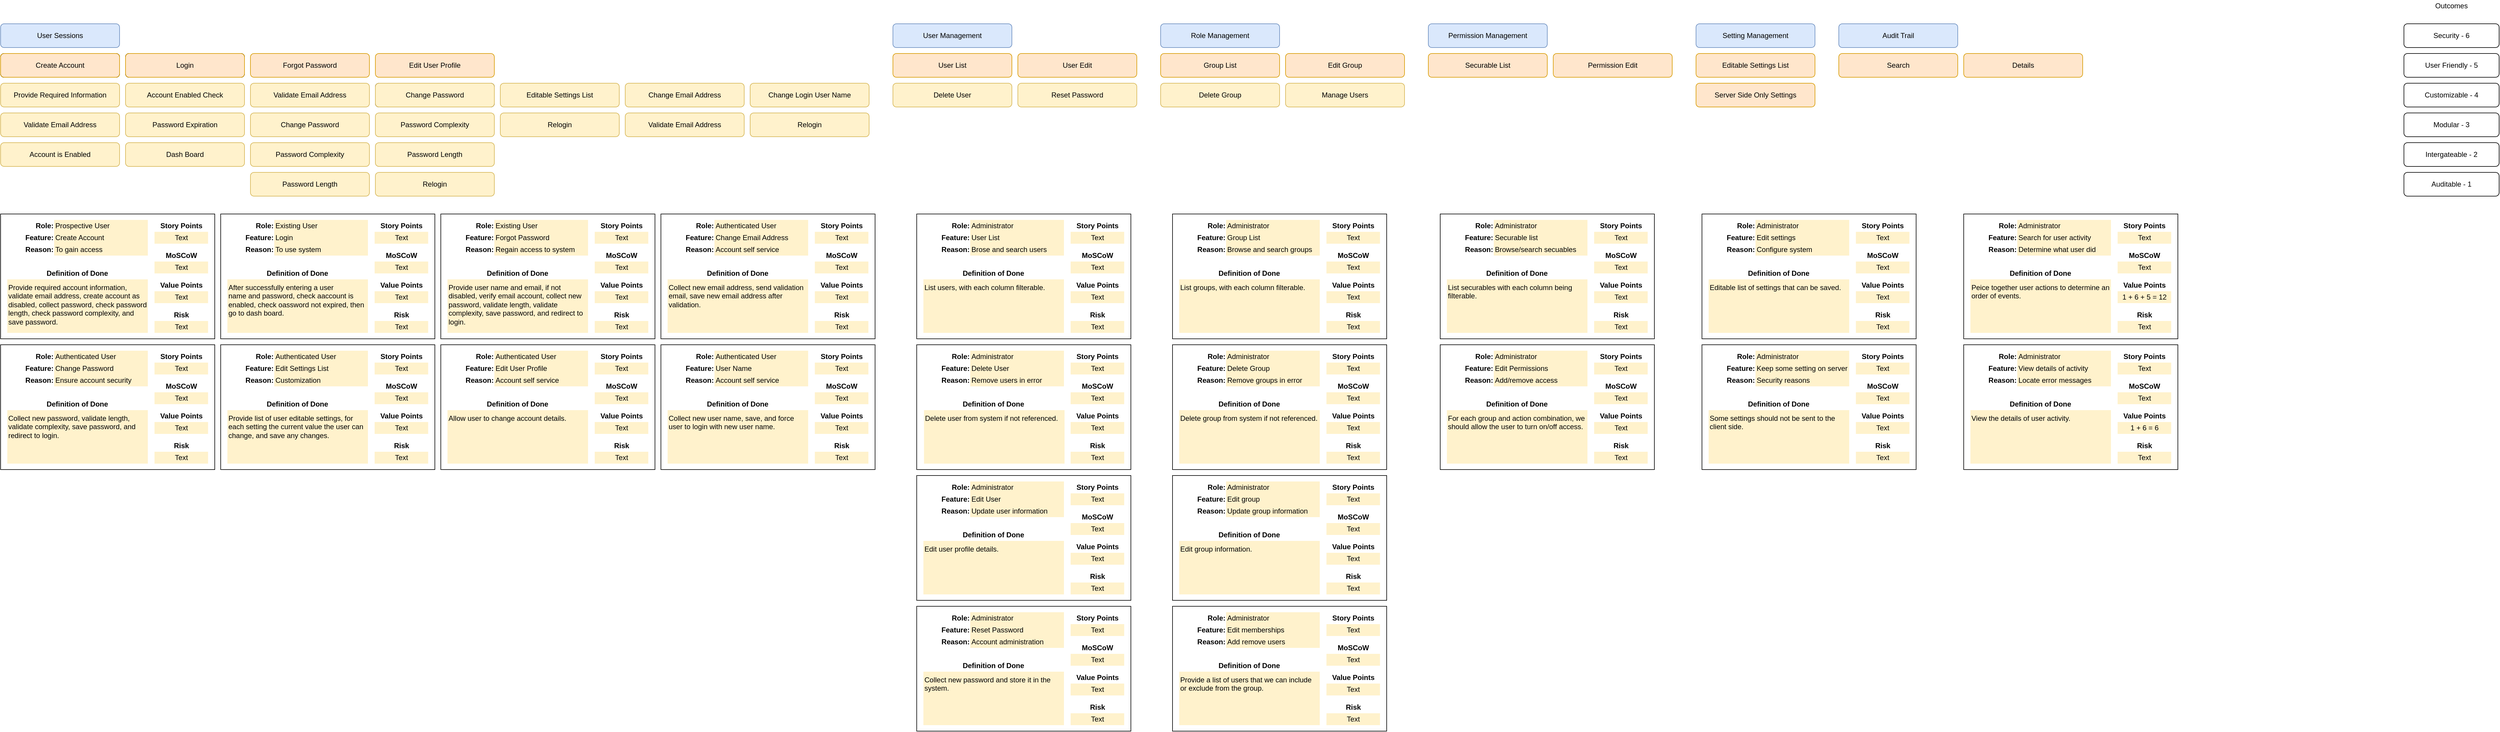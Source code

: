 <mxfile version="14.9.6" type="device"><diagram name="Page-1" id="8378b5f6-a2b2-b727-a746-972ab9d02e00"><mxGraphModel dx="1281" dy="953" grid="1" gridSize="10" guides="0" tooltips="1" connect="0" arrows="1" fold="1" page="1" pageScale="1.5" pageWidth="1169" pageHeight="827" background="none" math="0" shadow="0"><root><mxCell id="0"/><mxCell id="1" parent="0"/><mxCell id="UHomlfmkfxUuV5PjzLiG-278" value="User Sessions" style="rounded=1;whiteSpace=wrap;html=1;fillColor=#dae8fc;strokeColor=#6c8ebf;" parent="1" vertex="1"><mxGeometry x="120" y="160" width="200" height="40" as="geometry"/></mxCell><mxCell id="UHomlfmkfxUuV5PjzLiG-279" value="User Management" style="rounded=1;whiteSpace=wrap;html=1;fillColor=#dae8fc;strokeColor=#6c8ebf;" parent="1" vertex="1"><mxGeometry x="1620" y="160" width="200" height="40" as="geometry"/></mxCell><mxCell id="UHomlfmkfxUuV5PjzLiG-280" value="Role Management" style="rounded=1;whiteSpace=wrap;html=1;fillColor=#dae8fc;strokeColor=#6c8ebf;" parent="1" vertex="1"><mxGeometry x="2070" y="160" width="200" height="40" as="geometry"/></mxCell><mxCell id="UHomlfmkfxUuV5PjzLiG-281" value="Permission Management" style="rounded=1;whiteSpace=wrap;html=1;fillColor=#dae8fc;strokeColor=#6c8ebf;" parent="1" vertex="1"><mxGeometry x="2520" y="160" width="200" height="40" as="geometry"/></mxCell><mxCell id="UHomlfmkfxUuV5PjzLiG-282" value="Login" style="rounded=1;whiteSpace=wrap;html=1;" parent="1" vertex="1"><mxGeometry x="330" y="210" width="200" height="40" as="geometry"/></mxCell><mxCell id="UHomlfmkfxUuV5PjzLiG-283" value="Create Account" style="rounded=1;whiteSpace=wrap;html=1;" parent="1" vertex="1"><mxGeometry x="120" y="210" width="200" height="40" as="geometry"/></mxCell><mxCell id="UHomlfmkfxUuV5PjzLiG-284" value="Change Password" style="rounded=1;whiteSpace=wrap;html=1;" parent="1" vertex="1"><mxGeometry x="750" y="260" width="200" height="40" as="geometry"/></mxCell><mxCell id="UHomlfmkfxUuV5PjzLiG-285" value="Forgot Password" style="rounded=1;whiteSpace=wrap;html=1;fillColor=#ffe6cc;strokeColor=#d79b00;" parent="1" vertex="1"><mxGeometry x="540" y="210" width="200" height="40" as="geometry"/></mxCell><mxCell id="UHomlfmkfxUuV5PjzLiG-286" value="User Edit" style="rounded=1;whiteSpace=wrap;html=1;fillColor=#ffe6cc;strokeColor=#d79b00;" parent="1" vertex="1"><mxGeometry x="1830" y="210" width="200" height="40" as="geometry"/></mxCell><mxCell id="UHomlfmkfxUuV5PjzLiG-288" value="Reset Password" style="rounded=1;whiteSpace=wrap;html=1;fillColor=#fff2cc;strokeColor=#d6b656;" parent="1" vertex="1"><mxGeometry x="1830" y="260" width="200" height="40" as="geometry"/></mxCell><mxCell id="UHomlfmkfxUuV5PjzLiG-289" value="Edit Group" style="rounded=1;whiteSpace=wrap;html=1;fillColor=#ffe6cc;strokeColor=#d79b00;" parent="1" vertex="1"><mxGeometry x="2280" y="210" width="200" height="40" as="geometry"/></mxCell><mxCell id="UHomlfmkfxUuV5PjzLiG-290" value="Delete Group" style="rounded=1;whiteSpace=wrap;html=1;fillColor=#fff2cc;strokeColor=#d6b656;" parent="1" vertex="1"><mxGeometry x="2070" y="260" width="200" height="40" as="geometry"/></mxCell><mxCell id="UHomlfmkfxUuV5PjzLiG-291" value="Manage Users" style="rounded=1;whiteSpace=wrap;html=1;fillColor=#fff2cc;strokeColor=#d6b656;" parent="1" vertex="1"><mxGeometry x="2280" y="260" width="200" height="40" as="geometry"/></mxCell><mxCell id="UHomlfmkfxUuV5PjzLiG-293" value="Securable List" style="rounded=1;whiteSpace=wrap;html=1;fillColor=#ffe6cc;strokeColor=#d79b00;" parent="1" vertex="1"><mxGeometry x="2520" y="210" width="200" height="40" as="geometry"/></mxCell><mxCell id="UHomlfmkfxUuV5PjzLiG-302" value="Editable Settings List" style="rounded=1;whiteSpace=wrap;html=1;fillColor=#fff2cc;strokeColor=#d6b656;" parent="1" vertex="1"><mxGeometry x="960" y="260" width="200" height="40" as="geometry"/></mxCell><mxCell id="UHomlfmkfxUuV5PjzLiG-303" value="Setting Management" style="rounded=1;whiteSpace=wrap;html=1;fillColor=#dae8fc;strokeColor=#6c8ebf;" parent="1" vertex="1"><mxGeometry x="2970" y="160" width="200" height="40" as="geometry"/></mxCell><mxCell id="UHomlfmkfxUuV5PjzLiG-304" value="Editable Settings List" style="rounded=1;whiteSpace=wrap;html=1;fillColor=#ffe6cc;strokeColor=#d79b00;" parent="1" vertex="1"><mxGeometry x="2970" y="210" width="200" height="40" as="geometry"/></mxCell><mxCell id="UHomlfmkfxUuV5PjzLiG-334" value="" style="group" parent="1" vertex="1" connectable="0"><mxGeometry x="490" y="480" width="360" height="210" as="geometry"/></mxCell><mxCell id="UHomlfmkfxUuV5PjzLiG-333" value="" style="rounded=0;whiteSpace=wrap;html=1;align=left;verticalAlign=top;fillColor=#FFFFFF;shadow=0;glass=0;sketch=0;" parent="UHomlfmkfxUuV5PjzLiG-334" vertex="1"><mxGeometry width="360" height="210" as="geometry"/></mxCell><mxCell id="UHomlfmkfxUuV5PjzLiG-316" value="Role:" style="text;html=1;strokeColor=none;fillColor=none;align=right;verticalAlign=middle;whiteSpace=wrap;rounded=0;fontStyle=1" parent="UHomlfmkfxUuV5PjzLiG-334" vertex="1"><mxGeometry x="22.5" y="10" width="67.5" height="20" as="geometry"/></mxCell><mxCell id="UHomlfmkfxUuV5PjzLiG-317" value="Feature:" style="text;html=1;strokeColor=none;fillColor=none;align=right;verticalAlign=middle;whiteSpace=wrap;rounded=0;fontStyle=1" parent="UHomlfmkfxUuV5PjzLiG-334" vertex="1"><mxGeometry x="22.5" y="30" width="67.5" height="20" as="geometry"/></mxCell><mxCell id="UHomlfmkfxUuV5PjzLiG-318" value="Reason:" style="text;html=1;strokeColor=none;fillColor=none;align=right;verticalAlign=middle;whiteSpace=wrap;rounded=0;fontStyle=1" parent="UHomlfmkfxUuV5PjzLiG-334" vertex="1"><mxGeometry x="22.5" y="50" width="67.5" height="20" as="geometry"/></mxCell><mxCell id="UHomlfmkfxUuV5PjzLiG-319" value="&lt;b&gt;Definition of Done&lt;/b&gt;" style="text;html=1;strokeColor=none;fillColor=none;align=center;verticalAlign=middle;whiteSpace=wrap;rounded=0;" parent="UHomlfmkfxUuV5PjzLiG-334" vertex="1"><mxGeometry x="11.25" y="90" width="236.25" height="20" as="geometry"/></mxCell><mxCell id="UHomlfmkfxUuV5PjzLiG-320" value="Existing User" style="text;html=1;strokeColor=none;align=left;verticalAlign=middle;whiteSpace=wrap;rounded=0;fillColor=#FFF2CC;" parent="UHomlfmkfxUuV5PjzLiG-334" vertex="1"><mxGeometry x="90" y="10" width="157.5" height="20" as="geometry"/></mxCell><mxCell id="UHomlfmkfxUuV5PjzLiG-321" value="Login" style="text;html=1;strokeColor=none;align=left;verticalAlign=middle;whiteSpace=wrap;rounded=0;fillColor=#FFF2CC;" parent="UHomlfmkfxUuV5PjzLiG-334" vertex="1"><mxGeometry x="90" y="30" width="157.5" height="20" as="geometry"/></mxCell><mxCell id="UHomlfmkfxUuV5PjzLiG-322" value="To use system" style="text;html=1;strokeColor=none;align=left;verticalAlign=middle;whiteSpace=wrap;rounded=0;fillColor=#FFF2CC;" parent="UHomlfmkfxUuV5PjzLiG-334" vertex="1"><mxGeometry x="90" y="50" width="157.5" height="20" as="geometry"/></mxCell><mxCell id="UHomlfmkfxUuV5PjzLiG-323" value="After successfully entering a user&lt;br&gt;name and password, check aaccount is enabled, check oassword not expired, then go to dash board." style="text;html=1;strokeColor=none;align=left;verticalAlign=top;whiteSpace=wrap;rounded=0;fillColor=#FFF2CC;labelPosition=center;verticalLabelPosition=middle;" parent="UHomlfmkfxUuV5PjzLiG-334" vertex="1"><mxGeometry x="11.25" y="110" width="236.25" height="90" as="geometry"/></mxCell><mxCell id="UHomlfmkfxUuV5PjzLiG-325" value="Story Points" style="text;html=1;strokeColor=none;fillColor=none;align=center;verticalAlign=middle;whiteSpace=wrap;rounded=0;fontStyle=1" parent="UHomlfmkfxUuV5PjzLiG-334" vertex="1"><mxGeometry x="258.75" y="10" width="90" height="20" as="geometry"/></mxCell><mxCell id="UHomlfmkfxUuV5PjzLiG-326" value="Value Points" style="text;html=1;strokeColor=none;fillColor=none;align=center;verticalAlign=middle;whiteSpace=wrap;rounded=0;fontStyle=1" parent="UHomlfmkfxUuV5PjzLiG-334" vertex="1"><mxGeometry x="258.75" y="110" width="90" height="20" as="geometry"/></mxCell><mxCell id="UHomlfmkfxUuV5PjzLiG-327" value="Text" style="text;html=1;strokeColor=none;align=center;verticalAlign=middle;whiteSpace=wrap;rounded=0;fillColor=#FFF2CC;" parent="UHomlfmkfxUuV5PjzLiG-334" vertex="1"><mxGeometry x="258.75" y="30" width="90" height="20" as="geometry"/></mxCell><mxCell id="UHomlfmkfxUuV5PjzLiG-328" value="Text" style="text;html=1;strokeColor=none;align=center;verticalAlign=middle;whiteSpace=wrap;rounded=0;fillColor=#FFF2CC;" parent="UHomlfmkfxUuV5PjzLiG-334" vertex="1"><mxGeometry x="258.75" y="130" width="90" height="20" as="geometry"/></mxCell><mxCell id="UHomlfmkfxUuV5PjzLiG-329" value="Risk" style="text;html=1;strokeColor=none;fillColor=none;align=center;verticalAlign=middle;whiteSpace=wrap;rounded=0;fontStyle=1" parent="UHomlfmkfxUuV5PjzLiG-334" vertex="1"><mxGeometry x="258.75" y="160" width="90" height="20" as="geometry"/></mxCell><mxCell id="UHomlfmkfxUuV5PjzLiG-330" value="Text" style="text;html=1;strokeColor=none;align=center;verticalAlign=middle;whiteSpace=wrap;rounded=0;fillColor=#FFF2CC;" parent="UHomlfmkfxUuV5PjzLiG-334" vertex="1"><mxGeometry x="258.75" y="180" width="90" height="20" as="geometry"/></mxCell><mxCell id="UHomlfmkfxUuV5PjzLiG-331" value="MoSCoW" style="text;html=1;strokeColor=none;fillColor=none;align=center;verticalAlign=middle;whiteSpace=wrap;rounded=0;fontStyle=1" parent="UHomlfmkfxUuV5PjzLiG-334" vertex="1"><mxGeometry x="258.75" y="60" width="90" height="20" as="geometry"/></mxCell><mxCell id="UHomlfmkfxUuV5PjzLiG-332" value="Text" style="text;html=1;strokeColor=none;align=center;verticalAlign=middle;whiteSpace=wrap;rounded=0;fillColor=#FFF2CC;" parent="UHomlfmkfxUuV5PjzLiG-334" vertex="1"><mxGeometry x="258.75" y="80" width="90" height="20" as="geometry"/></mxCell><mxCell id="UHomlfmkfxUuV5PjzLiG-353" value="Provide Required Information" style="rounded=1;whiteSpace=wrap;html=1;fillColor=#fff2cc;strokeColor=#d6b656;" parent="1" vertex="1"><mxGeometry x="120" y="260" width="200" height="40" as="geometry"/></mxCell><mxCell id="UHomlfmkfxUuV5PjzLiG-354" value="Validate Email Address" style="rounded=1;whiteSpace=wrap;html=1;fillColor=#fff2cc;strokeColor=#d6b656;" parent="1" vertex="1"><mxGeometry x="120" y="310" width="200" height="40" as="geometry"/></mxCell><mxCell id="UHomlfmkfxUuV5PjzLiG-355" value="Account is Enabled" style="rounded=1;whiteSpace=wrap;html=1;fillColor=#fff2cc;strokeColor=#d6b656;" parent="1" vertex="1"><mxGeometry x="120" y="360" width="200" height="40" as="geometry"/></mxCell><mxCell id="UHomlfmkfxUuV5PjzLiG-356" value="Validate Email Address" style="rounded=1;whiteSpace=wrap;html=1;fillColor=#fff2cc;strokeColor=#d6b656;" parent="1" vertex="1"><mxGeometry x="540" y="260" width="200" height="40" as="geometry"/></mxCell><mxCell id="UHomlfmkfxUuV5PjzLiG-357" value="Change Password" style="rounded=1;whiteSpace=wrap;html=1;fillColor=#fff2cc;strokeColor=#d6b656;" parent="1" vertex="1"><mxGeometry x="540" y="310" width="200" height="40" as="geometry"/></mxCell><mxCell id="UHomlfmkfxUuV5PjzLiG-358" value="Relogin" style="rounded=1;whiteSpace=wrap;html=1;fillColor=#fff2cc;strokeColor=#d6b656;" parent="1" vertex="1"><mxGeometry x="750" y="410" width="200" height="40" as="geometry"/></mxCell><mxCell id="UHomlfmkfxUuV5PjzLiG-360" value="User List" style="rounded=1;whiteSpace=wrap;html=1;fillColor=#ffe6cc;strokeColor=#d79b00;" parent="1" vertex="1"><mxGeometry x="1620" y="210" width="200" height="40" as="geometry"/></mxCell><mxCell id="UHomlfmkfxUuV5PjzLiG-362" value="Group List" style="rounded=1;whiteSpace=wrap;html=1;fillColor=#ffe6cc;strokeColor=#d79b00;" parent="1" vertex="1"><mxGeometry x="2070" y="210" width="200" height="40" as="geometry"/></mxCell><mxCell id="UHomlfmkfxUuV5PjzLiG-363" value="Permission Edit" style="rounded=1;whiteSpace=wrap;html=1;fillColor=#ffe6cc;strokeColor=#d79b00;" parent="1" vertex="1"><mxGeometry x="2730" y="210" width="200" height="40" as="geometry"/></mxCell><mxCell id="UHomlfmkfxUuV5PjzLiG-364" value="Create Account" style="rounded=1;whiteSpace=wrap;html=1;" parent="1" vertex="1"><mxGeometry x="120" y="210" width="200" height="40" as="geometry"/></mxCell><mxCell id="UHomlfmkfxUuV5PjzLiG-365" value="Login" style="rounded=1;whiteSpace=wrap;html=1;" parent="1" vertex="1"><mxGeometry x="330" y="210" width="200" height="40" as="geometry"/></mxCell><mxCell id="UHomlfmkfxUuV5PjzLiG-366" value="Create Account" style="rounded=1;whiteSpace=wrap;html=1;fillColor=#ffe6cc;strokeColor=#d79b00;" parent="1" vertex="1"><mxGeometry x="120" y="210" width="200" height="40" as="geometry"/></mxCell><mxCell id="UHomlfmkfxUuV5PjzLiG-367" value="Login" style="rounded=1;whiteSpace=wrap;html=1;fillColor=#ffe6cc;strokeColor=#d79b00;" parent="1" vertex="1"><mxGeometry x="330" y="210" width="200" height="40" as="geometry"/></mxCell><mxCell id="UHomlfmkfxUuV5PjzLiG-368" value="Change Password" style="rounded=1;whiteSpace=wrap;html=1;fillColor=#fff2cc;strokeColor=#d6b656;" parent="1" vertex="1"><mxGeometry x="750" y="260" width="200" height="40" as="geometry"/></mxCell><mxCell id="UHomlfmkfxUuV5PjzLiG-369" value="Dash Board" style="rounded=1;whiteSpace=wrap;html=1;fillColor=#fff2cc;strokeColor=#d6b656;" parent="1" vertex="1"><mxGeometry x="330" y="360" width="200" height="40" as="geometry"/></mxCell><mxCell id="UHomlfmkfxUuV5PjzLiG-370" value="Delete User" style="rounded=1;whiteSpace=wrap;html=1;fillColor=#fff2cc;strokeColor=#d6b656;" parent="1" vertex="1"><mxGeometry x="1620" y="260" width="200" height="40" as="geometry"/></mxCell><mxCell id="UHomlfmkfxUuV5PjzLiG-371" value="Audit Trail" style="rounded=1;whiteSpace=wrap;html=1;fillColor=#dae8fc;strokeColor=#6c8ebf;" parent="1" vertex="1"><mxGeometry x="3210" y="160" width="200" height="40" as="geometry"/></mxCell><mxCell id="UHomlfmkfxUuV5PjzLiG-372" value="Search" style="rounded=1;whiteSpace=wrap;html=1;fillColor=#ffe6cc;strokeColor=#d79b00;" parent="1" vertex="1"><mxGeometry x="3210" y="210" width="200" height="40" as="geometry"/></mxCell><mxCell id="UHomlfmkfxUuV5PjzLiG-373" value="Details" style="rounded=1;whiteSpace=wrap;html=1;fillColor=#ffe6cc;strokeColor=#d79b00;" parent="1" vertex="1"><mxGeometry x="3420" y="210" width="200" height="40" as="geometry"/></mxCell><mxCell id="UHomlfmkfxUuV5PjzLiG-374" value="" style="group" parent="1" vertex="1" connectable="0"><mxGeometry x="120" y="480" width="360" height="210" as="geometry"/></mxCell><mxCell id="UHomlfmkfxUuV5PjzLiG-375" value="" style="rounded=0;whiteSpace=wrap;html=1;align=left;verticalAlign=top;fillColor=#FFFFFF;shadow=0;glass=0;sketch=0;" parent="UHomlfmkfxUuV5PjzLiG-374" vertex="1"><mxGeometry width="360" height="210" as="geometry"/></mxCell><mxCell id="UHomlfmkfxUuV5PjzLiG-376" value="Role:" style="text;html=1;strokeColor=none;fillColor=none;align=right;verticalAlign=middle;whiteSpace=wrap;rounded=0;fontStyle=1" parent="UHomlfmkfxUuV5PjzLiG-374" vertex="1"><mxGeometry x="22.5" y="10" width="67.5" height="20" as="geometry"/></mxCell><mxCell id="UHomlfmkfxUuV5PjzLiG-377" value="Feature:" style="text;html=1;strokeColor=none;fillColor=none;align=right;verticalAlign=middle;whiteSpace=wrap;rounded=0;fontStyle=1" parent="UHomlfmkfxUuV5PjzLiG-374" vertex="1"><mxGeometry x="22.5" y="30" width="67.5" height="20" as="geometry"/></mxCell><mxCell id="UHomlfmkfxUuV5PjzLiG-378" value="Reason:" style="text;html=1;strokeColor=none;fillColor=none;align=right;verticalAlign=middle;whiteSpace=wrap;rounded=0;fontStyle=1" parent="UHomlfmkfxUuV5PjzLiG-374" vertex="1"><mxGeometry x="22.5" y="50" width="67.5" height="20" as="geometry"/></mxCell><mxCell id="UHomlfmkfxUuV5PjzLiG-379" value="&lt;b&gt;Definition of Done&lt;/b&gt;" style="text;html=1;strokeColor=none;fillColor=none;align=center;verticalAlign=middle;whiteSpace=wrap;rounded=0;" parent="UHomlfmkfxUuV5PjzLiG-374" vertex="1"><mxGeometry x="11.25" y="90" width="236.25" height="20" as="geometry"/></mxCell><mxCell id="UHomlfmkfxUuV5PjzLiG-380" value="Prospective User" style="text;html=1;strokeColor=none;align=left;verticalAlign=middle;whiteSpace=wrap;rounded=0;fillColor=#FFF2CC;" parent="UHomlfmkfxUuV5PjzLiG-374" vertex="1"><mxGeometry x="90" y="10" width="157.5" height="20" as="geometry"/></mxCell><mxCell id="UHomlfmkfxUuV5PjzLiG-381" value="Create Account" style="text;html=1;strokeColor=none;align=left;verticalAlign=middle;whiteSpace=wrap;rounded=0;fillColor=#FFF2CC;" parent="UHomlfmkfxUuV5PjzLiG-374" vertex="1"><mxGeometry x="90" y="30" width="157.5" height="20" as="geometry"/></mxCell><mxCell id="UHomlfmkfxUuV5PjzLiG-382" value="To gain access" style="text;html=1;strokeColor=none;align=left;verticalAlign=middle;whiteSpace=wrap;rounded=0;fillColor=#FFF2CC;" parent="UHomlfmkfxUuV5PjzLiG-374" vertex="1"><mxGeometry x="90" y="50" width="157.5" height="20" as="geometry"/></mxCell><mxCell id="UHomlfmkfxUuV5PjzLiG-383" value="Provide required account information,&lt;br&gt;validate email address, create account as disabled, collect password, check password length, check password complexity, and save password." style="text;html=1;strokeColor=none;align=left;verticalAlign=top;whiteSpace=wrap;rounded=0;fillColor=#FFF2CC;labelPosition=center;verticalLabelPosition=middle;" parent="UHomlfmkfxUuV5PjzLiG-374" vertex="1"><mxGeometry x="11.25" y="110" width="236.25" height="90" as="geometry"/></mxCell><mxCell id="UHomlfmkfxUuV5PjzLiG-384" value="Story Points" style="text;html=1;strokeColor=none;fillColor=none;align=center;verticalAlign=middle;whiteSpace=wrap;rounded=0;fontStyle=1" parent="UHomlfmkfxUuV5PjzLiG-374" vertex="1"><mxGeometry x="258.75" y="10" width="90" height="20" as="geometry"/></mxCell><mxCell id="UHomlfmkfxUuV5PjzLiG-385" value="Value Points" style="text;html=1;strokeColor=none;fillColor=none;align=center;verticalAlign=middle;whiteSpace=wrap;rounded=0;fontStyle=1" parent="UHomlfmkfxUuV5PjzLiG-374" vertex="1"><mxGeometry x="258.75" y="110" width="90" height="20" as="geometry"/></mxCell><mxCell id="UHomlfmkfxUuV5PjzLiG-386" value="Text" style="text;html=1;strokeColor=none;align=center;verticalAlign=middle;whiteSpace=wrap;rounded=0;fillColor=#FFF2CC;" parent="UHomlfmkfxUuV5PjzLiG-374" vertex="1"><mxGeometry x="258.75" y="30" width="90" height="20" as="geometry"/></mxCell><mxCell id="UHomlfmkfxUuV5PjzLiG-387" value="Text" style="text;html=1;strokeColor=none;align=center;verticalAlign=middle;whiteSpace=wrap;rounded=0;fillColor=#FFF2CC;" parent="UHomlfmkfxUuV5PjzLiG-374" vertex="1"><mxGeometry x="258.75" y="130" width="90" height="20" as="geometry"/></mxCell><mxCell id="UHomlfmkfxUuV5PjzLiG-388" value="Risk" style="text;html=1;strokeColor=none;fillColor=none;align=center;verticalAlign=middle;whiteSpace=wrap;rounded=0;fontStyle=1" parent="UHomlfmkfxUuV5PjzLiG-374" vertex="1"><mxGeometry x="258.75" y="160" width="90" height="20" as="geometry"/></mxCell><mxCell id="UHomlfmkfxUuV5PjzLiG-389" value="Text" style="text;html=1;strokeColor=none;align=center;verticalAlign=middle;whiteSpace=wrap;rounded=0;fillColor=#FFF2CC;" parent="UHomlfmkfxUuV5PjzLiG-374" vertex="1"><mxGeometry x="258.75" y="180" width="90" height="20" as="geometry"/></mxCell><mxCell id="UHomlfmkfxUuV5PjzLiG-390" value="MoSCoW" style="text;html=1;strokeColor=none;fillColor=none;align=center;verticalAlign=middle;whiteSpace=wrap;rounded=0;fontStyle=1" parent="UHomlfmkfxUuV5PjzLiG-374" vertex="1"><mxGeometry x="258.75" y="60" width="90" height="20" as="geometry"/></mxCell><mxCell id="UHomlfmkfxUuV5PjzLiG-391" value="Text" style="text;html=1;strokeColor=none;align=center;verticalAlign=middle;whiteSpace=wrap;rounded=0;fillColor=#FFF2CC;" parent="UHomlfmkfxUuV5PjzLiG-374" vertex="1"><mxGeometry x="258.75" y="80" width="90" height="20" as="geometry"/></mxCell><mxCell id="UHomlfmkfxUuV5PjzLiG-392" value="Account Enabled Check" style="rounded=1;whiteSpace=wrap;html=1;fillColor=#fff2cc;strokeColor=#d6b656;" parent="1" vertex="1"><mxGeometry x="330" y="260" width="200" height="40" as="geometry"/></mxCell><mxCell id="UHomlfmkfxUuV5PjzLiG-393" value="Password Expiration" style="rounded=1;whiteSpace=wrap;html=1;fillColor=#fff2cc;strokeColor=#d6b656;" parent="1" vertex="1"><mxGeometry x="330" y="310" width="200" height="40" as="geometry"/></mxCell><mxCell id="UHomlfmkfxUuV5PjzLiG-394" value="Password Complexity" style="rounded=1;whiteSpace=wrap;html=1;fillColor=#fff2cc;strokeColor=#d6b656;" parent="1" vertex="1"><mxGeometry x="540" y="360" width="200" height="40" as="geometry"/></mxCell><mxCell id="UHomlfmkfxUuV5PjzLiG-395" value="Password Length" style="rounded=1;whiteSpace=wrap;html=1;fillColor=#fff2cc;strokeColor=#d6b656;" parent="1" vertex="1"><mxGeometry x="540" y="410" width="200" height="40" as="geometry"/></mxCell><mxCell id="UHomlfmkfxUuV5PjzLiG-396" value="Password Complexity" style="rounded=1;whiteSpace=wrap;html=1;fillColor=#fff2cc;strokeColor=#d6b656;" parent="1" vertex="1"><mxGeometry x="750" y="310" width="200" height="40" as="geometry"/></mxCell><mxCell id="UHomlfmkfxUuV5PjzLiG-397" value="Password Length" style="rounded=1;whiteSpace=wrap;html=1;fillColor=#fff2cc;strokeColor=#d6b656;" parent="1" vertex="1"><mxGeometry x="750" y="360" width="200" height="40" as="geometry"/></mxCell><mxCell id="UHomlfmkfxUuV5PjzLiG-398" value="Relogin" style="rounded=1;whiteSpace=wrap;html=1;fillColor=#fff2cc;strokeColor=#d6b656;" parent="1" vertex="1"><mxGeometry x="960" y="310" width="200" height="40" as="geometry"/></mxCell><mxCell id="UHomlfmkfxUuV5PjzLiG-399" value="" style="group" parent="1" vertex="1" connectable="0"><mxGeometry x="860" y="480" width="360" height="210" as="geometry"/></mxCell><mxCell id="UHomlfmkfxUuV5PjzLiG-400" value="" style="rounded=0;whiteSpace=wrap;html=1;align=left;verticalAlign=top;fillColor=#FFFFFF;shadow=0;glass=0;sketch=0;" parent="UHomlfmkfxUuV5PjzLiG-399" vertex="1"><mxGeometry width="360" height="210" as="geometry"/></mxCell><mxCell id="UHomlfmkfxUuV5PjzLiG-401" value="Role:" style="text;html=1;strokeColor=none;fillColor=none;align=right;verticalAlign=middle;whiteSpace=wrap;rounded=0;fontStyle=1" parent="UHomlfmkfxUuV5PjzLiG-399" vertex="1"><mxGeometry x="22.5" y="10" width="67.5" height="20" as="geometry"/></mxCell><mxCell id="UHomlfmkfxUuV5PjzLiG-402" value="Feature:" style="text;html=1;strokeColor=none;fillColor=none;align=right;verticalAlign=middle;whiteSpace=wrap;rounded=0;fontStyle=1" parent="UHomlfmkfxUuV5PjzLiG-399" vertex="1"><mxGeometry x="22.5" y="30" width="67.5" height="20" as="geometry"/></mxCell><mxCell id="UHomlfmkfxUuV5PjzLiG-403" value="Reason:" style="text;html=1;strokeColor=none;fillColor=none;align=right;verticalAlign=middle;whiteSpace=wrap;rounded=0;fontStyle=1" parent="UHomlfmkfxUuV5PjzLiG-399" vertex="1"><mxGeometry x="22.5" y="50" width="67.5" height="20" as="geometry"/></mxCell><mxCell id="UHomlfmkfxUuV5PjzLiG-404" value="&lt;b&gt;Definition of Done&lt;/b&gt;" style="text;html=1;strokeColor=none;fillColor=none;align=center;verticalAlign=middle;whiteSpace=wrap;rounded=0;" parent="UHomlfmkfxUuV5PjzLiG-399" vertex="1"><mxGeometry x="11.25" y="90" width="236.25" height="20" as="geometry"/></mxCell><mxCell id="UHomlfmkfxUuV5PjzLiG-405" value="Existing User" style="text;html=1;strokeColor=none;align=left;verticalAlign=middle;whiteSpace=wrap;rounded=0;fillColor=#FFF2CC;" parent="UHomlfmkfxUuV5PjzLiG-399" vertex="1"><mxGeometry x="90" y="10" width="157.5" height="20" as="geometry"/></mxCell><mxCell id="UHomlfmkfxUuV5PjzLiG-406" value="Forgot Password" style="text;html=1;strokeColor=none;align=left;verticalAlign=middle;whiteSpace=wrap;rounded=0;fillColor=#FFF2CC;" parent="UHomlfmkfxUuV5PjzLiG-399" vertex="1"><mxGeometry x="90" y="30" width="157.5" height="20" as="geometry"/></mxCell><mxCell id="UHomlfmkfxUuV5PjzLiG-407" value="Regain access to system" style="text;html=1;strokeColor=none;align=left;verticalAlign=middle;whiteSpace=wrap;rounded=0;fillColor=#FFF2CC;" parent="UHomlfmkfxUuV5PjzLiG-399" vertex="1"><mxGeometry x="90" y="50" width="157.5" height="20" as="geometry"/></mxCell><mxCell id="UHomlfmkfxUuV5PjzLiG-408" value="Provide user name and email, if not disabled, verify email account, collect new password, validate length, validate complexity, save password, and redirect to login." style="text;html=1;strokeColor=none;align=left;verticalAlign=top;whiteSpace=wrap;rounded=0;fillColor=#FFF2CC;labelPosition=center;verticalLabelPosition=middle;" parent="UHomlfmkfxUuV5PjzLiG-399" vertex="1"><mxGeometry x="11.25" y="110" width="236.25" height="90" as="geometry"/></mxCell><mxCell id="UHomlfmkfxUuV5PjzLiG-409" value="Story Points" style="text;html=1;strokeColor=none;fillColor=none;align=center;verticalAlign=middle;whiteSpace=wrap;rounded=0;fontStyle=1" parent="UHomlfmkfxUuV5PjzLiG-399" vertex="1"><mxGeometry x="258.75" y="10" width="90" height="20" as="geometry"/></mxCell><mxCell id="UHomlfmkfxUuV5PjzLiG-410" value="Value Points" style="text;html=1;strokeColor=none;fillColor=none;align=center;verticalAlign=middle;whiteSpace=wrap;rounded=0;fontStyle=1" parent="UHomlfmkfxUuV5PjzLiG-399" vertex="1"><mxGeometry x="258.75" y="110" width="90" height="20" as="geometry"/></mxCell><mxCell id="UHomlfmkfxUuV5PjzLiG-411" value="Text" style="text;html=1;strokeColor=none;align=center;verticalAlign=middle;whiteSpace=wrap;rounded=0;fillColor=#FFF2CC;" parent="UHomlfmkfxUuV5PjzLiG-399" vertex="1"><mxGeometry x="258.75" y="30" width="90" height="20" as="geometry"/></mxCell><mxCell id="UHomlfmkfxUuV5PjzLiG-412" value="Text" style="text;html=1;strokeColor=none;align=center;verticalAlign=middle;whiteSpace=wrap;rounded=0;fillColor=#FFF2CC;" parent="UHomlfmkfxUuV5PjzLiG-399" vertex="1"><mxGeometry x="258.75" y="130" width="90" height="20" as="geometry"/></mxCell><mxCell id="UHomlfmkfxUuV5PjzLiG-413" value="Risk" style="text;html=1;strokeColor=none;fillColor=none;align=center;verticalAlign=middle;whiteSpace=wrap;rounded=0;fontStyle=1" parent="UHomlfmkfxUuV5PjzLiG-399" vertex="1"><mxGeometry x="258.75" y="160" width="90" height="20" as="geometry"/></mxCell><mxCell id="UHomlfmkfxUuV5PjzLiG-414" value="Text" style="text;html=1;strokeColor=none;align=center;verticalAlign=middle;whiteSpace=wrap;rounded=0;fillColor=#FFF2CC;" parent="UHomlfmkfxUuV5PjzLiG-399" vertex="1"><mxGeometry x="258.75" y="180" width="90" height="20" as="geometry"/></mxCell><mxCell id="UHomlfmkfxUuV5PjzLiG-415" value="MoSCoW" style="text;html=1;strokeColor=none;fillColor=none;align=center;verticalAlign=middle;whiteSpace=wrap;rounded=0;fontStyle=1" parent="UHomlfmkfxUuV5PjzLiG-399" vertex="1"><mxGeometry x="258.75" y="60" width="90" height="20" as="geometry"/></mxCell><mxCell id="UHomlfmkfxUuV5PjzLiG-416" value="Text" style="text;html=1;strokeColor=none;align=center;verticalAlign=middle;whiteSpace=wrap;rounded=0;fillColor=#FFF2CC;" parent="UHomlfmkfxUuV5PjzLiG-399" vertex="1"><mxGeometry x="258.75" y="80" width="90" height="20" as="geometry"/></mxCell><mxCell id="UHomlfmkfxUuV5PjzLiG-417" value="" style="group" parent="1" vertex="1" connectable="0"><mxGeometry x="120" y="700" width="360" height="210" as="geometry"/></mxCell><mxCell id="UHomlfmkfxUuV5PjzLiG-418" value="" style="rounded=0;whiteSpace=wrap;html=1;align=left;verticalAlign=top;fillColor=#FFFFFF;shadow=0;glass=0;sketch=0;" parent="UHomlfmkfxUuV5PjzLiG-417" vertex="1"><mxGeometry width="360" height="210" as="geometry"/></mxCell><mxCell id="UHomlfmkfxUuV5PjzLiG-419" value="Role:" style="text;html=1;strokeColor=none;fillColor=none;align=right;verticalAlign=middle;whiteSpace=wrap;rounded=0;fontStyle=1" parent="UHomlfmkfxUuV5PjzLiG-417" vertex="1"><mxGeometry x="22.5" y="10" width="67.5" height="20" as="geometry"/></mxCell><mxCell id="UHomlfmkfxUuV5PjzLiG-420" value="Feature:" style="text;html=1;strokeColor=none;fillColor=none;align=right;verticalAlign=middle;whiteSpace=wrap;rounded=0;fontStyle=1" parent="UHomlfmkfxUuV5PjzLiG-417" vertex="1"><mxGeometry x="22.5" y="30" width="67.5" height="20" as="geometry"/></mxCell><mxCell id="UHomlfmkfxUuV5PjzLiG-421" value="Reason:" style="text;html=1;strokeColor=none;fillColor=none;align=right;verticalAlign=middle;whiteSpace=wrap;rounded=0;fontStyle=1" parent="UHomlfmkfxUuV5PjzLiG-417" vertex="1"><mxGeometry x="22.5" y="50" width="67.5" height="20" as="geometry"/></mxCell><mxCell id="UHomlfmkfxUuV5PjzLiG-422" value="&lt;b&gt;Definition of Done&lt;/b&gt;" style="text;html=1;strokeColor=none;fillColor=none;align=center;verticalAlign=middle;whiteSpace=wrap;rounded=0;" parent="UHomlfmkfxUuV5PjzLiG-417" vertex="1"><mxGeometry x="11.25" y="90" width="236.25" height="20" as="geometry"/></mxCell><mxCell id="UHomlfmkfxUuV5PjzLiG-423" value="Authenticated User" style="text;html=1;strokeColor=none;align=left;verticalAlign=middle;whiteSpace=wrap;rounded=0;fillColor=#FFF2CC;" parent="UHomlfmkfxUuV5PjzLiG-417" vertex="1"><mxGeometry x="90" y="10" width="157.5" height="20" as="geometry"/></mxCell><mxCell id="UHomlfmkfxUuV5PjzLiG-424" value="Change Password" style="text;html=1;strokeColor=none;align=left;verticalAlign=middle;whiteSpace=wrap;rounded=0;fillColor=#FFF2CC;" parent="UHomlfmkfxUuV5PjzLiG-417" vertex="1"><mxGeometry x="90" y="30" width="157.5" height="20" as="geometry"/></mxCell><mxCell id="UHomlfmkfxUuV5PjzLiG-425" value="Ensure account security" style="text;html=1;strokeColor=none;align=left;verticalAlign=middle;whiteSpace=wrap;rounded=0;fillColor=#FFF2CC;" parent="UHomlfmkfxUuV5PjzLiG-417" vertex="1"><mxGeometry x="90" y="50" width="157.5" height="20" as="geometry"/></mxCell><mxCell id="UHomlfmkfxUuV5PjzLiG-426" value="Collect new password, validate length, validate complexity, save password, and redirect to login." style="text;html=1;strokeColor=none;align=left;verticalAlign=top;whiteSpace=wrap;rounded=0;fillColor=#FFF2CC;labelPosition=center;verticalLabelPosition=middle;" parent="UHomlfmkfxUuV5PjzLiG-417" vertex="1"><mxGeometry x="11.25" y="110" width="236.25" height="90" as="geometry"/></mxCell><mxCell id="UHomlfmkfxUuV5PjzLiG-427" value="Story Points" style="text;html=1;strokeColor=none;fillColor=none;align=center;verticalAlign=middle;whiteSpace=wrap;rounded=0;fontStyle=1" parent="UHomlfmkfxUuV5PjzLiG-417" vertex="1"><mxGeometry x="258.75" y="10" width="90" height="20" as="geometry"/></mxCell><mxCell id="UHomlfmkfxUuV5PjzLiG-428" value="Value Points" style="text;html=1;strokeColor=none;fillColor=none;align=center;verticalAlign=middle;whiteSpace=wrap;rounded=0;fontStyle=1" parent="UHomlfmkfxUuV5PjzLiG-417" vertex="1"><mxGeometry x="258.75" y="110" width="90" height="20" as="geometry"/></mxCell><mxCell id="UHomlfmkfxUuV5PjzLiG-429" value="Text" style="text;html=1;strokeColor=none;align=center;verticalAlign=middle;whiteSpace=wrap;rounded=0;fillColor=#FFF2CC;" parent="UHomlfmkfxUuV5PjzLiG-417" vertex="1"><mxGeometry x="258.75" y="30" width="90" height="20" as="geometry"/></mxCell><mxCell id="UHomlfmkfxUuV5PjzLiG-430" value="Text" style="text;html=1;strokeColor=none;align=center;verticalAlign=middle;whiteSpace=wrap;rounded=0;fillColor=#FFF2CC;" parent="UHomlfmkfxUuV5PjzLiG-417" vertex="1"><mxGeometry x="258.75" y="130" width="90" height="20" as="geometry"/></mxCell><mxCell id="UHomlfmkfxUuV5PjzLiG-431" value="Risk" style="text;html=1;strokeColor=none;fillColor=none;align=center;verticalAlign=middle;whiteSpace=wrap;rounded=0;fontStyle=1" parent="UHomlfmkfxUuV5PjzLiG-417" vertex="1"><mxGeometry x="258.75" y="160" width="90" height="20" as="geometry"/></mxCell><mxCell id="UHomlfmkfxUuV5PjzLiG-432" value="Text" style="text;html=1;strokeColor=none;align=center;verticalAlign=middle;whiteSpace=wrap;rounded=0;fillColor=#FFF2CC;" parent="UHomlfmkfxUuV5PjzLiG-417" vertex="1"><mxGeometry x="258.75" y="180" width="90" height="20" as="geometry"/></mxCell><mxCell id="UHomlfmkfxUuV5PjzLiG-433" value="MoSCoW" style="text;html=1;strokeColor=none;fillColor=none;align=center;verticalAlign=middle;whiteSpace=wrap;rounded=0;fontStyle=1" parent="UHomlfmkfxUuV5PjzLiG-417" vertex="1"><mxGeometry x="258.75" y="60" width="90" height="20" as="geometry"/></mxCell><mxCell id="UHomlfmkfxUuV5PjzLiG-434" value="Text" style="text;html=1;strokeColor=none;align=center;verticalAlign=middle;whiteSpace=wrap;rounded=0;fillColor=#FFF2CC;" parent="UHomlfmkfxUuV5PjzLiG-417" vertex="1"><mxGeometry x="258.75" y="80" width="90" height="20" as="geometry"/></mxCell><mxCell id="UHomlfmkfxUuV5PjzLiG-435" value="" style="group" parent="1" vertex="1" connectable="0"><mxGeometry x="490" y="700" width="360" height="210" as="geometry"/></mxCell><mxCell id="UHomlfmkfxUuV5PjzLiG-436" value="" style="rounded=0;whiteSpace=wrap;html=1;align=left;verticalAlign=top;fillColor=#FFFFFF;shadow=0;glass=0;sketch=0;" parent="UHomlfmkfxUuV5PjzLiG-435" vertex="1"><mxGeometry width="360" height="210" as="geometry"/></mxCell><mxCell id="UHomlfmkfxUuV5PjzLiG-437" value="Role:" style="text;html=1;strokeColor=none;fillColor=none;align=right;verticalAlign=middle;whiteSpace=wrap;rounded=0;fontStyle=1" parent="UHomlfmkfxUuV5PjzLiG-435" vertex="1"><mxGeometry x="22.5" y="10" width="67.5" height="20" as="geometry"/></mxCell><mxCell id="UHomlfmkfxUuV5PjzLiG-438" value="Feature:" style="text;html=1;strokeColor=none;fillColor=none;align=right;verticalAlign=middle;whiteSpace=wrap;rounded=0;fontStyle=1" parent="UHomlfmkfxUuV5PjzLiG-435" vertex="1"><mxGeometry x="22.5" y="30" width="67.5" height="20" as="geometry"/></mxCell><mxCell id="UHomlfmkfxUuV5PjzLiG-439" value="Reason:" style="text;html=1;strokeColor=none;fillColor=none;align=right;verticalAlign=middle;whiteSpace=wrap;rounded=0;fontStyle=1" parent="UHomlfmkfxUuV5PjzLiG-435" vertex="1"><mxGeometry x="22.5" y="50" width="67.5" height="20" as="geometry"/></mxCell><mxCell id="UHomlfmkfxUuV5PjzLiG-440" value="&lt;b&gt;Definition of Done&lt;/b&gt;" style="text;html=1;strokeColor=none;fillColor=none;align=center;verticalAlign=middle;whiteSpace=wrap;rounded=0;" parent="UHomlfmkfxUuV5PjzLiG-435" vertex="1"><mxGeometry x="11.25" y="90" width="236.25" height="20" as="geometry"/></mxCell><mxCell id="UHomlfmkfxUuV5PjzLiG-441" value="Authenticated User" style="text;html=1;strokeColor=none;align=left;verticalAlign=middle;whiteSpace=wrap;rounded=0;fillColor=#FFF2CC;" parent="UHomlfmkfxUuV5PjzLiG-435" vertex="1"><mxGeometry x="90" y="10" width="157.5" height="20" as="geometry"/></mxCell><mxCell id="UHomlfmkfxUuV5PjzLiG-442" value="Edit Settings List" style="text;html=1;strokeColor=none;align=left;verticalAlign=middle;whiteSpace=wrap;rounded=0;fillColor=#FFF2CC;" parent="UHomlfmkfxUuV5PjzLiG-435" vertex="1"><mxGeometry x="90" y="30" width="157.5" height="20" as="geometry"/></mxCell><mxCell id="UHomlfmkfxUuV5PjzLiG-443" value="Customization" style="text;html=1;strokeColor=none;align=left;verticalAlign=middle;whiteSpace=wrap;rounded=0;fillColor=#FFF2CC;" parent="UHomlfmkfxUuV5PjzLiG-435" vertex="1"><mxGeometry x="90" y="50" width="157.5" height="20" as="geometry"/></mxCell><mxCell id="UHomlfmkfxUuV5PjzLiG-444" value="Provide list of user editable settings, for each setting the current value the user can change, and save any changes." style="text;html=1;strokeColor=none;align=left;verticalAlign=top;whiteSpace=wrap;rounded=0;fillColor=#FFF2CC;labelPosition=center;verticalLabelPosition=middle;" parent="UHomlfmkfxUuV5PjzLiG-435" vertex="1"><mxGeometry x="11.25" y="110" width="236.25" height="90" as="geometry"/></mxCell><mxCell id="UHomlfmkfxUuV5PjzLiG-445" value="Story Points" style="text;html=1;strokeColor=none;fillColor=none;align=center;verticalAlign=middle;whiteSpace=wrap;rounded=0;fontStyle=1" parent="UHomlfmkfxUuV5PjzLiG-435" vertex="1"><mxGeometry x="258.75" y="10" width="90" height="20" as="geometry"/></mxCell><mxCell id="UHomlfmkfxUuV5PjzLiG-446" value="Value Points" style="text;html=1;strokeColor=none;fillColor=none;align=center;verticalAlign=middle;whiteSpace=wrap;rounded=0;fontStyle=1" parent="UHomlfmkfxUuV5PjzLiG-435" vertex="1"><mxGeometry x="258.75" y="110" width="90" height="20" as="geometry"/></mxCell><mxCell id="UHomlfmkfxUuV5PjzLiG-447" value="Text" style="text;html=1;strokeColor=none;align=center;verticalAlign=middle;whiteSpace=wrap;rounded=0;fillColor=#FFF2CC;" parent="UHomlfmkfxUuV5PjzLiG-435" vertex="1"><mxGeometry x="258.75" y="30" width="90" height="20" as="geometry"/></mxCell><mxCell id="UHomlfmkfxUuV5PjzLiG-448" value="Text" style="text;html=1;strokeColor=none;align=center;verticalAlign=middle;whiteSpace=wrap;rounded=0;fillColor=#FFF2CC;" parent="UHomlfmkfxUuV5PjzLiG-435" vertex="1"><mxGeometry x="258.75" y="130" width="90" height="20" as="geometry"/></mxCell><mxCell id="UHomlfmkfxUuV5PjzLiG-449" value="Risk" style="text;html=1;strokeColor=none;fillColor=none;align=center;verticalAlign=middle;whiteSpace=wrap;rounded=0;fontStyle=1" parent="UHomlfmkfxUuV5PjzLiG-435" vertex="1"><mxGeometry x="258.75" y="160" width="90" height="20" as="geometry"/></mxCell><mxCell id="UHomlfmkfxUuV5PjzLiG-450" value="Text" style="text;html=1;strokeColor=none;align=center;verticalAlign=middle;whiteSpace=wrap;rounded=0;fillColor=#FFF2CC;" parent="UHomlfmkfxUuV5PjzLiG-435" vertex="1"><mxGeometry x="258.75" y="180" width="90" height="20" as="geometry"/></mxCell><mxCell id="UHomlfmkfxUuV5PjzLiG-451" value="MoSCoW" style="text;html=1;strokeColor=none;fillColor=none;align=center;verticalAlign=middle;whiteSpace=wrap;rounded=0;fontStyle=1" parent="UHomlfmkfxUuV5PjzLiG-435" vertex="1"><mxGeometry x="258.75" y="60" width="90" height="20" as="geometry"/></mxCell><mxCell id="UHomlfmkfxUuV5PjzLiG-452" value="Text" style="text;html=1;strokeColor=none;align=center;verticalAlign=middle;whiteSpace=wrap;rounded=0;fillColor=#FFF2CC;" parent="UHomlfmkfxUuV5PjzLiG-435" vertex="1"><mxGeometry x="258.75" y="80" width="90" height="20" as="geometry"/></mxCell><mxCell id="UHomlfmkfxUuV5PjzLiG-453" value="" style="group" parent="1" vertex="1" connectable="0"><mxGeometry x="860" y="700" width="360" height="210" as="geometry"/></mxCell><mxCell id="UHomlfmkfxUuV5PjzLiG-454" value="" style="rounded=0;whiteSpace=wrap;html=1;align=left;verticalAlign=top;fillColor=#FFFFFF;shadow=0;glass=0;sketch=0;" parent="UHomlfmkfxUuV5PjzLiG-453" vertex="1"><mxGeometry width="360" height="210" as="geometry"/></mxCell><mxCell id="UHomlfmkfxUuV5PjzLiG-455" value="Role:" style="text;html=1;strokeColor=none;fillColor=none;align=right;verticalAlign=middle;whiteSpace=wrap;rounded=0;fontStyle=1" parent="UHomlfmkfxUuV5PjzLiG-453" vertex="1"><mxGeometry x="22.5" y="10" width="67.5" height="20" as="geometry"/></mxCell><mxCell id="UHomlfmkfxUuV5PjzLiG-456" value="Feature:" style="text;html=1;strokeColor=none;fillColor=none;align=right;verticalAlign=middle;whiteSpace=wrap;rounded=0;fontStyle=1" parent="UHomlfmkfxUuV5PjzLiG-453" vertex="1"><mxGeometry x="22.5" y="30" width="67.5" height="20" as="geometry"/></mxCell><mxCell id="UHomlfmkfxUuV5PjzLiG-457" value="Reason:" style="text;html=1;strokeColor=none;fillColor=none;align=right;verticalAlign=middle;whiteSpace=wrap;rounded=0;fontStyle=1" parent="UHomlfmkfxUuV5PjzLiG-453" vertex="1"><mxGeometry x="22.5" y="50" width="67.5" height="20" as="geometry"/></mxCell><mxCell id="UHomlfmkfxUuV5PjzLiG-458" value="&lt;b&gt;Definition of Done&lt;/b&gt;" style="text;html=1;strokeColor=none;fillColor=none;align=center;verticalAlign=middle;whiteSpace=wrap;rounded=0;" parent="UHomlfmkfxUuV5PjzLiG-453" vertex="1"><mxGeometry x="11.25" y="90" width="236.25" height="20" as="geometry"/></mxCell><mxCell id="UHomlfmkfxUuV5PjzLiG-459" value="Authenticated User" style="text;html=1;strokeColor=none;align=left;verticalAlign=middle;whiteSpace=wrap;rounded=0;fillColor=#FFF2CC;" parent="UHomlfmkfxUuV5PjzLiG-453" vertex="1"><mxGeometry x="90" y="10" width="157.5" height="20" as="geometry"/></mxCell><mxCell id="UHomlfmkfxUuV5PjzLiG-460" value="Edit User Profile" style="text;html=1;strokeColor=none;align=left;verticalAlign=middle;whiteSpace=wrap;rounded=0;fillColor=#FFF2CC;" parent="UHomlfmkfxUuV5PjzLiG-453" vertex="1"><mxGeometry x="90" y="30" width="157.5" height="20" as="geometry"/></mxCell><mxCell id="UHomlfmkfxUuV5PjzLiG-461" value="Account self service" style="text;html=1;strokeColor=none;align=left;verticalAlign=middle;whiteSpace=wrap;rounded=0;fillColor=#FFF2CC;" parent="UHomlfmkfxUuV5PjzLiG-453" vertex="1"><mxGeometry x="90" y="50" width="157.5" height="20" as="geometry"/></mxCell><mxCell id="UHomlfmkfxUuV5PjzLiG-462" value="Allow user to change account details." style="text;html=1;strokeColor=none;align=left;verticalAlign=top;whiteSpace=wrap;rounded=0;fillColor=#FFF2CC;labelPosition=center;verticalLabelPosition=middle;" parent="UHomlfmkfxUuV5PjzLiG-453" vertex="1"><mxGeometry x="11.25" y="110" width="236.25" height="90" as="geometry"/></mxCell><mxCell id="UHomlfmkfxUuV5PjzLiG-463" value="Story Points" style="text;html=1;strokeColor=none;fillColor=none;align=center;verticalAlign=middle;whiteSpace=wrap;rounded=0;fontStyle=1" parent="UHomlfmkfxUuV5PjzLiG-453" vertex="1"><mxGeometry x="258.75" y="10" width="90" height="20" as="geometry"/></mxCell><mxCell id="UHomlfmkfxUuV5PjzLiG-464" value="Value Points" style="text;html=1;strokeColor=none;fillColor=none;align=center;verticalAlign=middle;whiteSpace=wrap;rounded=0;fontStyle=1" parent="UHomlfmkfxUuV5PjzLiG-453" vertex="1"><mxGeometry x="258.75" y="110" width="90" height="20" as="geometry"/></mxCell><mxCell id="UHomlfmkfxUuV5PjzLiG-465" value="Text" style="text;html=1;strokeColor=none;align=center;verticalAlign=middle;whiteSpace=wrap;rounded=0;fillColor=#FFF2CC;" parent="UHomlfmkfxUuV5PjzLiG-453" vertex="1"><mxGeometry x="258.75" y="30" width="90" height="20" as="geometry"/></mxCell><mxCell id="UHomlfmkfxUuV5PjzLiG-466" value="Text" style="text;html=1;strokeColor=none;align=center;verticalAlign=middle;whiteSpace=wrap;rounded=0;fillColor=#FFF2CC;" parent="UHomlfmkfxUuV5PjzLiG-453" vertex="1"><mxGeometry x="258.75" y="130" width="90" height="20" as="geometry"/></mxCell><mxCell id="UHomlfmkfxUuV5PjzLiG-467" value="Risk" style="text;html=1;strokeColor=none;fillColor=none;align=center;verticalAlign=middle;whiteSpace=wrap;rounded=0;fontStyle=1" parent="UHomlfmkfxUuV5PjzLiG-453" vertex="1"><mxGeometry x="258.75" y="160" width="90" height="20" as="geometry"/></mxCell><mxCell id="UHomlfmkfxUuV5PjzLiG-468" value="Text" style="text;html=1;strokeColor=none;align=center;verticalAlign=middle;whiteSpace=wrap;rounded=0;fillColor=#FFF2CC;" parent="UHomlfmkfxUuV5PjzLiG-453" vertex="1"><mxGeometry x="258.75" y="180" width="90" height="20" as="geometry"/></mxCell><mxCell id="UHomlfmkfxUuV5PjzLiG-469" value="MoSCoW" style="text;html=1;strokeColor=none;fillColor=none;align=center;verticalAlign=middle;whiteSpace=wrap;rounded=0;fontStyle=1" parent="UHomlfmkfxUuV5PjzLiG-453" vertex="1"><mxGeometry x="258.75" y="60" width="90" height="20" as="geometry"/></mxCell><mxCell id="UHomlfmkfxUuV5PjzLiG-470" value="Text" style="text;html=1;strokeColor=none;align=center;verticalAlign=middle;whiteSpace=wrap;rounded=0;fillColor=#FFF2CC;" parent="UHomlfmkfxUuV5PjzLiG-453" vertex="1"><mxGeometry x="258.75" y="80" width="90" height="20" as="geometry"/></mxCell><mxCell id="UHomlfmkfxUuV5PjzLiG-471" value="Edit User Profile" style="rounded=1;whiteSpace=wrap;html=1;fillColor=#ffe6cc;strokeColor=#d79b00;" parent="1" vertex="1"><mxGeometry x="750" y="210" width="200" height="40" as="geometry"/></mxCell><mxCell id="UHomlfmkfxUuV5PjzLiG-472" value="Change Email Address" style="rounded=1;whiteSpace=wrap;html=1;fillColor=#fff2cc;strokeColor=#d6b656;" parent="1" vertex="1"><mxGeometry x="1170" y="260" width="200" height="40" as="geometry"/></mxCell><mxCell id="UHomlfmkfxUuV5PjzLiG-473" value="Validate Email Address" style="rounded=1;whiteSpace=wrap;html=1;fillColor=#fff2cc;strokeColor=#d6b656;" parent="1" vertex="1"><mxGeometry x="1170" y="310" width="200" height="40" as="geometry"/></mxCell><mxCell id="UHomlfmkfxUuV5PjzLiG-474" value="Change Login User Name" style="rounded=1;whiteSpace=wrap;html=1;fillColor=#fff2cc;strokeColor=#d6b656;" parent="1" vertex="1"><mxGeometry x="1380" y="260" width="200" height="40" as="geometry"/></mxCell><mxCell id="UHomlfmkfxUuV5PjzLiG-475" value="Relogin" style="rounded=1;whiteSpace=wrap;html=1;fillColor=#fff2cc;strokeColor=#d6b656;" parent="1" vertex="1"><mxGeometry x="1380" y="310" width="200" height="40" as="geometry"/></mxCell><mxCell id="UHomlfmkfxUuV5PjzLiG-476" value="" style="group" parent="1" vertex="1" connectable="0"><mxGeometry x="1230" y="480" width="360" height="210" as="geometry"/></mxCell><mxCell id="UHomlfmkfxUuV5PjzLiG-477" value="" style="rounded=0;whiteSpace=wrap;html=1;align=left;verticalAlign=top;fillColor=#FFFFFF;shadow=0;glass=0;sketch=0;" parent="UHomlfmkfxUuV5PjzLiG-476" vertex="1"><mxGeometry width="360" height="210" as="geometry"/></mxCell><mxCell id="UHomlfmkfxUuV5PjzLiG-478" value="Role:" style="text;html=1;strokeColor=none;fillColor=none;align=right;verticalAlign=middle;whiteSpace=wrap;rounded=0;fontStyle=1" parent="UHomlfmkfxUuV5PjzLiG-476" vertex="1"><mxGeometry x="22.5" y="10" width="67.5" height="20" as="geometry"/></mxCell><mxCell id="UHomlfmkfxUuV5PjzLiG-479" value="Feature:" style="text;html=1;strokeColor=none;fillColor=none;align=right;verticalAlign=middle;whiteSpace=wrap;rounded=0;fontStyle=1" parent="UHomlfmkfxUuV5PjzLiG-476" vertex="1"><mxGeometry x="22.5" y="30" width="67.5" height="20" as="geometry"/></mxCell><mxCell id="UHomlfmkfxUuV5PjzLiG-480" value="Reason:" style="text;html=1;strokeColor=none;fillColor=none;align=right;verticalAlign=middle;whiteSpace=wrap;rounded=0;fontStyle=1" parent="UHomlfmkfxUuV5PjzLiG-476" vertex="1"><mxGeometry x="22.5" y="50" width="67.5" height="20" as="geometry"/></mxCell><mxCell id="UHomlfmkfxUuV5PjzLiG-481" value="&lt;b&gt;Definition of Done&lt;/b&gt;" style="text;html=1;strokeColor=none;fillColor=none;align=center;verticalAlign=middle;whiteSpace=wrap;rounded=0;" parent="UHomlfmkfxUuV5PjzLiG-476" vertex="1"><mxGeometry x="11.25" y="90" width="236.25" height="20" as="geometry"/></mxCell><mxCell id="UHomlfmkfxUuV5PjzLiG-482" value="Authenticated User" style="text;html=1;strokeColor=none;align=left;verticalAlign=middle;whiteSpace=wrap;rounded=0;fillColor=#FFF2CC;" parent="UHomlfmkfxUuV5PjzLiG-476" vertex="1"><mxGeometry x="90" y="10" width="157.5" height="20" as="geometry"/></mxCell><mxCell id="UHomlfmkfxUuV5PjzLiG-483" value="Change Email Address" style="text;html=1;strokeColor=none;align=left;verticalAlign=middle;whiteSpace=wrap;rounded=0;fillColor=#FFF2CC;" parent="UHomlfmkfxUuV5PjzLiG-476" vertex="1"><mxGeometry x="90" y="30" width="157.5" height="20" as="geometry"/></mxCell><mxCell id="UHomlfmkfxUuV5PjzLiG-484" value="Account self service" style="text;html=1;strokeColor=none;align=left;verticalAlign=middle;whiteSpace=wrap;rounded=0;fillColor=#FFF2CC;" parent="UHomlfmkfxUuV5PjzLiG-476" vertex="1"><mxGeometry x="90" y="50" width="157.5" height="20" as="geometry"/></mxCell><mxCell id="UHomlfmkfxUuV5PjzLiG-485" value="Collect new email address, send validation email, save new email address after validation." style="text;html=1;strokeColor=none;align=left;verticalAlign=top;whiteSpace=wrap;rounded=0;fillColor=#FFF2CC;labelPosition=center;verticalLabelPosition=middle;" parent="UHomlfmkfxUuV5PjzLiG-476" vertex="1"><mxGeometry x="11.25" y="110" width="236.25" height="90" as="geometry"/></mxCell><mxCell id="UHomlfmkfxUuV5PjzLiG-486" value="Story Points" style="text;html=1;strokeColor=none;fillColor=none;align=center;verticalAlign=middle;whiteSpace=wrap;rounded=0;fontStyle=1" parent="UHomlfmkfxUuV5PjzLiG-476" vertex="1"><mxGeometry x="258.75" y="10" width="90" height="20" as="geometry"/></mxCell><mxCell id="UHomlfmkfxUuV5PjzLiG-487" value="Value Points" style="text;html=1;strokeColor=none;fillColor=none;align=center;verticalAlign=middle;whiteSpace=wrap;rounded=0;fontStyle=1" parent="UHomlfmkfxUuV5PjzLiG-476" vertex="1"><mxGeometry x="258.75" y="110" width="90" height="20" as="geometry"/></mxCell><mxCell id="UHomlfmkfxUuV5PjzLiG-488" value="Text" style="text;html=1;strokeColor=none;align=center;verticalAlign=middle;whiteSpace=wrap;rounded=0;fillColor=#FFF2CC;" parent="UHomlfmkfxUuV5PjzLiG-476" vertex="1"><mxGeometry x="258.75" y="30" width="90" height="20" as="geometry"/></mxCell><mxCell id="UHomlfmkfxUuV5PjzLiG-489" value="Text" style="text;html=1;strokeColor=none;align=center;verticalAlign=middle;whiteSpace=wrap;rounded=0;fillColor=#FFF2CC;" parent="UHomlfmkfxUuV5PjzLiG-476" vertex="1"><mxGeometry x="258.75" y="130" width="90" height="20" as="geometry"/></mxCell><mxCell id="UHomlfmkfxUuV5PjzLiG-490" value="Risk" style="text;html=1;strokeColor=none;fillColor=none;align=center;verticalAlign=middle;whiteSpace=wrap;rounded=0;fontStyle=1" parent="UHomlfmkfxUuV5PjzLiG-476" vertex="1"><mxGeometry x="258.75" y="160" width="90" height="20" as="geometry"/></mxCell><mxCell id="UHomlfmkfxUuV5PjzLiG-491" value="Text" style="text;html=1;strokeColor=none;align=center;verticalAlign=middle;whiteSpace=wrap;rounded=0;fillColor=#FFF2CC;" parent="UHomlfmkfxUuV5PjzLiG-476" vertex="1"><mxGeometry x="258.75" y="180" width="90" height="20" as="geometry"/></mxCell><mxCell id="UHomlfmkfxUuV5PjzLiG-492" value="MoSCoW" style="text;html=1;strokeColor=none;fillColor=none;align=center;verticalAlign=middle;whiteSpace=wrap;rounded=0;fontStyle=1" parent="UHomlfmkfxUuV5PjzLiG-476" vertex="1"><mxGeometry x="258.75" y="60" width="90" height="20" as="geometry"/></mxCell><mxCell id="UHomlfmkfxUuV5PjzLiG-493" value="Text" style="text;html=1;strokeColor=none;align=center;verticalAlign=middle;whiteSpace=wrap;rounded=0;fillColor=#FFF2CC;" parent="UHomlfmkfxUuV5PjzLiG-476" vertex="1"><mxGeometry x="258.75" y="80" width="90" height="20" as="geometry"/></mxCell><mxCell id="UHomlfmkfxUuV5PjzLiG-494" value="" style="group" parent="1" vertex="1" connectable="0"><mxGeometry x="1230" y="700" width="360" height="210" as="geometry"/></mxCell><mxCell id="UHomlfmkfxUuV5PjzLiG-495" value="" style="rounded=0;whiteSpace=wrap;html=1;align=left;verticalAlign=top;fillColor=#FFFFFF;shadow=0;glass=0;sketch=0;" parent="UHomlfmkfxUuV5PjzLiG-494" vertex="1"><mxGeometry width="360" height="210" as="geometry"/></mxCell><mxCell id="UHomlfmkfxUuV5PjzLiG-496" value="Role:" style="text;html=1;strokeColor=none;fillColor=none;align=right;verticalAlign=middle;whiteSpace=wrap;rounded=0;fontStyle=1" parent="UHomlfmkfxUuV5PjzLiG-494" vertex="1"><mxGeometry x="22.5" y="10" width="67.5" height="20" as="geometry"/></mxCell><mxCell id="UHomlfmkfxUuV5PjzLiG-497" value="Feature:" style="text;html=1;strokeColor=none;fillColor=none;align=right;verticalAlign=middle;whiteSpace=wrap;rounded=0;fontStyle=1" parent="UHomlfmkfxUuV5PjzLiG-494" vertex="1"><mxGeometry x="22.5" y="30" width="67.5" height="20" as="geometry"/></mxCell><mxCell id="UHomlfmkfxUuV5PjzLiG-498" value="Reason:" style="text;html=1;strokeColor=none;fillColor=none;align=right;verticalAlign=middle;whiteSpace=wrap;rounded=0;fontStyle=1" parent="UHomlfmkfxUuV5PjzLiG-494" vertex="1"><mxGeometry x="22.5" y="50" width="67.5" height="20" as="geometry"/></mxCell><mxCell id="UHomlfmkfxUuV5PjzLiG-499" value="&lt;b&gt;Definition of Done&lt;/b&gt;" style="text;html=1;strokeColor=none;fillColor=none;align=center;verticalAlign=middle;whiteSpace=wrap;rounded=0;" parent="UHomlfmkfxUuV5PjzLiG-494" vertex="1"><mxGeometry x="11.25" y="90" width="236.25" height="20" as="geometry"/></mxCell><mxCell id="UHomlfmkfxUuV5PjzLiG-500" value="Authenticated User" style="text;html=1;strokeColor=none;align=left;verticalAlign=middle;whiteSpace=wrap;rounded=0;fillColor=#FFF2CC;" parent="UHomlfmkfxUuV5PjzLiG-494" vertex="1"><mxGeometry x="90" y="10" width="157.5" height="20" as="geometry"/></mxCell><mxCell id="UHomlfmkfxUuV5PjzLiG-501" value="User Name" style="text;html=1;strokeColor=none;align=left;verticalAlign=middle;whiteSpace=wrap;rounded=0;fillColor=#FFF2CC;" parent="UHomlfmkfxUuV5PjzLiG-494" vertex="1"><mxGeometry x="90" y="30" width="157.5" height="20" as="geometry"/></mxCell><mxCell id="UHomlfmkfxUuV5PjzLiG-502" value="Account self service" style="text;html=1;strokeColor=none;align=left;verticalAlign=middle;whiteSpace=wrap;rounded=0;fillColor=#FFF2CC;" parent="UHomlfmkfxUuV5PjzLiG-494" vertex="1"><mxGeometry x="90" y="50" width="157.5" height="20" as="geometry"/></mxCell><mxCell id="UHomlfmkfxUuV5PjzLiG-503" value="Collect new user name, save, and force user to login with new user name." style="text;html=1;strokeColor=none;align=left;verticalAlign=top;whiteSpace=wrap;rounded=0;fillColor=#FFF2CC;labelPosition=center;verticalLabelPosition=middle;" parent="UHomlfmkfxUuV5PjzLiG-494" vertex="1"><mxGeometry x="11.25" y="110" width="236.25" height="90" as="geometry"/></mxCell><mxCell id="UHomlfmkfxUuV5PjzLiG-504" value="Story Points" style="text;html=1;strokeColor=none;fillColor=none;align=center;verticalAlign=middle;whiteSpace=wrap;rounded=0;fontStyle=1" parent="UHomlfmkfxUuV5PjzLiG-494" vertex="1"><mxGeometry x="258.75" y="10" width="90" height="20" as="geometry"/></mxCell><mxCell id="UHomlfmkfxUuV5PjzLiG-505" value="Value Points" style="text;html=1;strokeColor=none;fillColor=none;align=center;verticalAlign=middle;whiteSpace=wrap;rounded=0;fontStyle=1" parent="UHomlfmkfxUuV5PjzLiG-494" vertex="1"><mxGeometry x="258.75" y="110" width="90" height="20" as="geometry"/></mxCell><mxCell id="UHomlfmkfxUuV5PjzLiG-506" value="Text" style="text;html=1;strokeColor=none;align=center;verticalAlign=middle;whiteSpace=wrap;rounded=0;fillColor=#FFF2CC;" parent="UHomlfmkfxUuV5PjzLiG-494" vertex="1"><mxGeometry x="258.75" y="30" width="90" height="20" as="geometry"/></mxCell><mxCell id="UHomlfmkfxUuV5PjzLiG-507" value="Text" style="text;html=1;strokeColor=none;align=center;verticalAlign=middle;whiteSpace=wrap;rounded=0;fillColor=#FFF2CC;" parent="UHomlfmkfxUuV5PjzLiG-494" vertex="1"><mxGeometry x="258.75" y="130" width="90" height="20" as="geometry"/></mxCell><mxCell id="UHomlfmkfxUuV5PjzLiG-508" value="Risk" style="text;html=1;strokeColor=none;fillColor=none;align=center;verticalAlign=middle;whiteSpace=wrap;rounded=0;fontStyle=1" parent="UHomlfmkfxUuV5PjzLiG-494" vertex="1"><mxGeometry x="258.75" y="160" width="90" height="20" as="geometry"/></mxCell><mxCell id="UHomlfmkfxUuV5PjzLiG-509" value="Text" style="text;html=1;strokeColor=none;align=center;verticalAlign=middle;whiteSpace=wrap;rounded=0;fillColor=#FFF2CC;" parent="UHomlfmkfxUuV5PjzLiG-494" vertex="1"><mxGeometry x="258.75" y="180" width="90" height="20" as="geometry"/></mxCell><mxCell id="UHomlfmkfxUuV5PjzLiG-510" value="MoSCoW" style="text;html=1;strokeColor=none;fillColor=none;align=center;verticalAlign=middle;whiteSpace=wrap;rounded=0;fontStyle=1" parent="UHomlfmkfxUuV5PjzLiG-494" vertex="1"><mxGeometry x="258.75" y="60" width="90" height="20" as="geometry"/></mxCell><mxCell id="UHomlfmkfxUuV5PjzLiG-511" value="Text" style="text;html=1;strokeColor=none;align=center;verticalAlign=middle;whiteSpace=wrap;rounded=0;fillColor=#FFF2CC;" parent="UHomlfmkfxUuV5PjzLiG-494" vertex="1"><mxGeometry x="258.75" y="80" width="90" height="20" as="geometry"/></mxCell><mxCell id="UHomlfmkfxUuV5PjzLiG-512" value="" style="group" parent="1" vertex="1" connectable="0"><mxGeometry x="1660" y="480" width="360" height="210" as="geometry"/></mxCell><mxCell id="UHomlfmkfxUuV5PjzLiG-513" value="" style="rounded=0;whiteSpace=wrap;html=1;align=left;verticalAlign=top;fillColor=#FFFFFF;shadow=0;glass=0;sketch=0;" parent="UHomlfmkfxUuV5PjzLiG-512" vertex="1"><mxGeometry width="360" height="210" as="geometry"/></mxCell><mxCell id="UHomlfmkfxUuV5PjzLiG-514" value="Role:" style="text;html=1;strokeColor=none;fillColor=none;align=right;verticalAlign=middle;whiteSpace=wrap;rounded=0;fontStyle=1" parent="UHomlfmkfxUuV5PjzLiG-512" vertex="1"><mxGeometry x="22.5" y="10" width="67.5" height="20" as="geometry"/></mxCell><mxCell id="UHomlfmkfxUuV5PjzLiG-515" value="Feature:" style="text;html=1;strokeColor=none;fillColor=none;align=right;verticalAlign=middle;whiteSpace=wrap;rounded=0;fontStyle=1" parent="UHomlfmkfxUuV5PjzLiG-512" vertex="1"><mxGeometry x="22.5" y="30" width="67.5" height="20" as="geometry"/></mxCell><mxCell id="UHomlfmkfxUuV5PjzLiG-516" value="Reason:" style="text;html=1;strokeColor=none;fillColor=none;align=right;verticalAlign=middle;whiteSpace=wrap;rounded=0;fontStyle=1" parent="UHomlfmkfxUuV5PjzLiG-512" vertex="1"><mxGeometry x="22.5" y="50" width="67.5" height="20" as="geometry"/></mxCell><mxCell id="UHomlfmkfxUuV5PjzLiG-517" value="&lt;b&gt;Definition of Done&lt;/b&gt;" style="text;html=1;strokeColor=none;fillColor=none;align=center;verticalAlign=middle;whiteSpace=wrap;rounded=0;" parent="UHomlfmkfxUuV5PjzLiG-512" vertex="1"><mxGeometry x="11.25" y="90" width="236.25" height="20" as="geometry"/></mxCell><mxCell id="UHomlfmkfxUuV5PjzLiG-518" value="Administrator" style="text;html=1;strokeColor=none;align=left;verticalAlign=middle;whiteSpace=wrap;rounded=0;fillColor=#FFF2CC;" parent="UHomlfmkfxUuV5PjzLiG-512" vertex="1"><mxGeometry x="90" y="10" width="157.5" height="20" as="geometry"/></mxCell><mxCell id="UHomlfmkfxUuV5PjzLiG-519" value="User List" style="text;html=1;strokeColor=none;align=left;verticalAlign=middle;whiteSpace=wrap;rounded=0;fillColor=#FFF2CC;" parent="UHomlfmkfxUuV5PjzLiG-512" vertex="1"><mxGeometry x="90" y="30" width="157.5" height="20" as="geometry"/></mxCell><mxCell id="UHomlfmkfxUuV5PjzLiG-520" value="Brose and search users" style="text;html=1;strokeColor=none;align=left;verticalAlign=middle;whiteSpace=wrap;rounded=0;fillColor=#FFF2CC;" parent="UHomlfmkfxUuV5PjzLiG-512" vertex="1"><mxGeometry x="90" y="50" width="157.5" height="20" as="geometry"/></mxCell><mxCell id="UHomlfmkfxUuV5PjzLiG-521" value="List users, with each column filterable." style="text;html=1;strokeColor=none;align=left;verticalAlign=top;whiteSpace=wrap;rounded=0;fillColor=#FFF2CC;labelPosition=center;verticalLabelPosition=middle;" parent="UHomlfmkfxUuV5PjzLiG-512" vertex="1"><mxGeometry x="11.25" y="110" width="236.25" height="90" as="geometry"/></mxCell><mxCell id="UHomlfmkfxUuV5PjzLiG-522" value="Story Points" style="text;html=1;strokeColor=none;fillColor=none;align=center;verticalAlign=middle;whiteSpace=wrap;rounded=0;fontStyle=1" parent="UHomlfmkfxUuV5PjzLiG-512" vertex="1"><mxGeometry x="258.75" y="10" width="90" height="20" as="geometry"/></mxCell><mxCell id="UHomlfmkfxUuV5PjzLiG-523" value="Value Points" style="text;html=1;strokeColor=none;fillColor=none;align=center;verticalAlign=middle;whiteSpace=wrap;rounded=0;fontStyle=1" parent="UHomlfmkfxUuV5PjzLiG-512" vertex="1"><mxGeometry x="258.75" y="110" width="90" height="20" as="geometry"/></mxCell><mxCell id="UHomlfmkfxUuV5PjzLiG-524" value="Text" style="text;html=1;strokeColor=none;align=center;verticalAlign=middle;whiteSpace=wrap;rounded=0;fillColor=#FFF2CC;" parent="UHomlfmkfxUuV5PjzLiG-512" vertex="1"><mxGeometry x="258.75" y="30" width="90" height="20" as="geometry"/></mxCell><mxCell id="UHomlfmkfxUuV5PjzLiG-525" value="Text" style="text;html=1;strokeColor=none;align=center;verticalAlign=middle;whiteSpace=wrap;rounded=0;fillColor=#FFF2CC;" parent="UHomlfmkfxUuV5PjzLiG-512" vertex="1"><mxGeometry x="258.75" y="130" width="90" height="20" as="geometry"/></mxCell><mxCell id="UHomlfmkfxUuV5PjzLiG-526" value="Risk" style="text;html=1;strokeColor=none;fillColor=none;align=center;verticalAlign=middle;whiteSpace=wrap;rounded=0;fontStyle=1" parent="UHomlfmkfxUuV5PjzLiG-512" vertex="1"><mxGeometry x="258.75" y="160" width="90" height="20" as="geometry"/></mxCell><mxCell id="UHomlfmkfxUuV5PjzLiG-527" value="Text" style="text;html=1;strokeColor=none;align=center;verticalAlign=middle;whiteSpace=wrap;rounded=0;fillColor=#FFF2CC;" parent="UHomlfmkfxUuV5PjzLiG-512" vertex="1"><mxGeometry x="258.75" y="180" width="90" height="20" as="geometry"/></mxCell><mxCell id="UHomlfmkfxUuV5PjzLiG-528" value="MoSCoW" style="text;html=1;strokeColor=none;fillColor=none;align=center;verticalAlign=middle;whiteSpace=wrap;rounded=0;fontStyle=1" parent="UHomlfmkfxUuV5PjzLiG-512" vertex="1"><mxGeometry x="258.75" y="60" width="90" height="20" as="geometry"/></mxCell><mxCell id="UHomlfmkfxUuV5PjzLiG-529" value="Text" style="text;html=1;strokeColor=none;align=center;verticalAlign=middle;whiteSpace=wrap;rounded=0;fillColor=#FFF2CC;" parent="UHomlfmkfxUuV5PjzLiG-512" vertex="1"><mxGeometry x="258.75" y="80" width="90" height="20" as="geometry"/></mxCell><mxCell id="UHomlfmkfxUuV5PjzLiG-530" value="" style="group" parent="1" vertex="1" connectable="0"><mxGeometry x="1660" y="700" width="360" height="210" as="geometry"/></mxCell><mxCell id="UHomlfmkfxUuV5PjzLiG-531" value="" style="rounded=0;whiteSpace=wrap;html=1;align=left;verticalAlign=top;fillColor=#FFFFFF;shadow=0;glass=0;sketch=0;" parent="UHomlfmkfxUuV5PjzLiG-530" vertex="1"><mxGeometry width="360" height="210" as="geometry"/></mxCell><mxCell id="UHomlfmkfxUuV5PjzLiG-532" value="Role:" style="text;html=1;strokeColor=none;fillColor=none;align=right;verticalAlign=middle;whiteSpace=wrap;rounded=0;fontStyle=1" parent="UHomlfmkfxUuV5PjzLiG-530" vertex="1"><mxGeometry x="22.5" y="10" width="67.5" height="20" as="geometry"/></mxCell><mxCell id="UHomlfmkfxUuV5PjzLiG-533" value="Feature:" style="text;html=1;strokeColor=none;fillColor=none;align=right;verticalAlign=middle;whiteSpace=wrap;rounded=0;fontStyle=1" parent="UHomlfmkfxUuV5PjzLiG-530" vertex="1"><mxGeometry x="22.5" y="30" width="67.5" height="20" as="geometry"/></mxCell><mxCell id="UHomlfmkfxUuV5PjzLiG-534" value="Reason:" style="text;html=1;strokeColor=none;fillColor=none;align=right;verticalAlign=middle;whiteSpace=wrap;rounded=0;fontStyle=1" parent="UHomlfmkfxUuV5PjzLiG-530" vertex="1"><mxGeometry x="22.5" y="50" width="67.5" height="20" as="geometry"/></mxCell><mxCell id="UHomlfmkfxUuV5PjzLiG-535" value="&lt;b&gt;Definition of Done&lt;/b&gt;" style="text;html=1;strokeColor=none;fillColor=none;align=center;verticalAlign=middle;whiteSpace=wrap;rounded=0;" parent="UHomlfmkfxUuV5PjzLiG-530" vertex="1"><mxGeometry x="11.25" y="90" width="236.25" height="20" as="geometry"/></mxCell><mxCell id="UHomlfmkfxUuV5PjzLiG-536" value="Administrator" style="text;html=1;strokeColor=none;align=left;verticalAlign=middle;whiteSpace=wrap;rounded=0;fillColor=#FFF2CC;" parent="UHomlfmkfxUuV5PjzLiG-530" vertex="1"><mxGeometry x="90" y="10" width="157.5" height="20" as="geometry"/></mxCell><mxCell id="UHomlfmkfxUuV5PjzLiG-537" value="Delete User" style="text;html=1;strokeColor=none;align=left;verticalAlign=middle;whiteSpace=wrap;rounded=0;fillColor=#FFF2CC;" parent="UHomlfmkfxUuV5PjzLiG-530" vertex="1"><mxGeometry x="90" y="30" width="157.5" height="20" as="geometry"/></mxCell><mxCell id="UHomlfmkfxUuV5PjzLiG-538" value="Remove users in error" style="text;html=1;strokeColor=none;align=left;verticalAlign=middle;whiteSpace=wrap;rounded=0;fillColor=#FFF2CC;" parent="UHomlfmkfxUuV5PjzLiG-530" vertex="1"><mxGeometry x="90" y="50" width="157.5" height="20" as="geometry"/></mxCell><mxCell id="UHomlfmkfxUuV5PjzLiG-539" value="Delete user from system if not referenced." style="text;html=1;strokeColor=none;align=left;verticalAlign=top;whiteSpace=wrap;rounded=0;fillColor=#FFF2CC;labelPosition=center;verticalLabelPosition=middle;" parent="UHomlfmkfxUuV5PjzLiG-530" vertex="1"><mxGeometry x="12.25" y="110" width="236.25" height="90" as="geometry"/></mxCell><mxCell id="UHomlfmkfxUuV5PjzLiG-540" value="Story Points" style="text;html=1;strokeColor=none;fillColor=none;align=center;verticalAlign=middle;whiteSpace=wrap;rounded=0;fontStyle=1" parent="UHomlfmkfxUuV5PjzLiG-530" vertex="1"><mxGeometry x="258.75" y="10" width="90" height="20" as="geometry"/></mxCell><mxCell id="UHomlfmkfxUuV5PjzLiG-541" value="Value Points" style="text;html=1;strokeColor=none;fillColor=none;align=center;verticalAlign=middle;whiteSpace=wrap;rounded=0;fontStyle=1" parent="UHomlfmkfxUuV5PjzLiG-530" vertex="1"><mxGeometry x="258.75" y="110" width="90" height="20" as="geometry"/></mxCell><mxCell id="UHomlfmkfxUuV5PjzLiG-542" value="Text" style="text;html=1;strokeColor=none;align=center;verticalAlign=middle;whiteSpace=wrap;rounded=0;fillColor=#FFF2CC;" parent="UHomlfmkfxUuV5PjzLiG-530" vertex="1"><mxGeometry x="258.75" y="30" width="90" height="20" as="geometry"/></mxCell><mxCell id="UHomlfmkfxUuV5PjzLiG-543" value="Text" style="text;html=1;strokeColor=none;align=center;verticalAlign=middle;whiteSpace=wrap;rounded=0;fillColor=#FFF2CC;" parent="UHomlfmkfxUuV5PjzLiG-530" vertex="1"><mxGeometry x="258.75" y="130" width="90" height="20" as="geometry"/></mxCell><mxCell id="UHomlfmkfxUuV5PjzLiG-544" value="Risk" style="text;html=1;strokeColor=none;fillColor=none;align=center;verticalAlign=middle;whiteSpace=wrap;rounded=0;fontStyle=1" parent="UHomlfmkfxUuV5PjzLiG-530" vertex="1"><mxGeometry x="258.75" y="160" width="90" height="20" as="geometry"/></mxCell><mxCell id="UHomlfmkfxUuV5PjzLiG-545" value="Text" style="text;html=1;strokeColor=none;align=center;verticalAlign=middle;whiteSpace=wrap;rounded=0;fillColor=#FFF2CC;" parent="UHomlfmkfxUuV5PjzLiG-530" vertex="1"><mxGeometry x="258.75" y="180" width="90" height="20" as="geometry"/></mxCell><mxCell id="UHomlfmkfxUuV5PjzLiG-546" value="MoSCoW" style="text;html=1;strokeColor=none;fillColor=none;align=center;verticalAlign=middle;whiteSpace=wrap;rounded=0;fontStyle=1" parent="UHomlfmkfxUuV5PjzLiG-530" vertex="1"><mxGeometry x="258.75" y="60" width="90" height="20" as="geometry"/></mxCell><mxCell id="UHomlfmkfxUuV5PjzLiG-547" value="Text" style="text;html=1;strokeColor=none;align=center;verticalAlign=middle;whiteSpace=wrap;rounded=0;fillColor=#FFF2CC;" parent="UHomlfmkfxUuV5PjzLiG-530" vertex="1"><mxGeometry x="258.75" y="80" width="90" height="20" as="geometry"/></mxCell><mxCell id="UHomlfmkfxUuV5PjzLiG-548" value="" style="group" parent="1" vertex="1" connectable="0"><mxGeometry x="1660" y="920" width="360" height="210" as="geometry"/></mxCell><mxCell id="UHomlfmkfxUuV5PjzLiG-549" value="" style="rounded=0;whiteSpace=wrap;html=1;align=left;verticalAlign=top;fillColor=#FFFFFF;shadow=0;glass=0;sketch=0;" parent="UHomlfmkfxUuV5PjzLiG-548" vertex="1"><mxGeometry width="360" height="210" as="geometry"/></mxCell><mxCell id="UHomlfmkfxUuV5PjzLiG-550" value="Role:" style="text;html=1;strokeColor=none;fillColor=none;align=right;verticalAlign=middle;whiteSpace=wrap;rounded=0;fontStyle=1" parent="UHomlfmkfxUuV5PjzLiG-548" vertex="1"><mxGeometry x="22.5" y="10" width="67.5" height="20" as="geometry"/></mxCell><mxCell id="UHomlfmkfxUuV5PjzLiG-551" value="Feature:" style="text;html=1;strokeColor=none;fillColor=none;align=right;verticalAlign=middle;whiteSpace=wrap;rounded=0;fontStyle=1" parent="UHomlfmkfxUuV5PjzLiG-548" vertex="1"><mxGeometry x="22.5" y="30" width="67.5" height="20" as="geometry"/></mxCell><mxCell id="UHomlfmkfxUuV5PjzLiG-552" value="Reason:" style="text;html=1;strokeColor=none;fillColor=none;align=right;verticalAlign=middle;whiteSpace=wrap;rounded=0;fontStyle=1" parent="UHomlfmkfxUuV5PjzLiG-548" vertex="1"><mxGeometry x="22.5" y="50" width="67.5" height="20" as="geometry"/></mxCell><mxCell id="UHomlfmkfxUuV5PjzLiG-553" value="&lt;b&gt;Definition of Done&lt;/b&gt;" style="text;html=1;strokeColor=none;fillColor=none;align=center;verticalAlign=middle;whiteSpace=wrap;rounded=0;" parent="UHomlfmkfxUuV5PjzLiG-548" vertex="1"><mxGeometry x="11.25" y="90" width="236.25" height="20" as="geometry"/></mxCell><mxCell id="UHomlfmkfxUuV5PjzLiG-554" value="Administrator" style="text;html=1;strokeColor=none;align=left;verticalAlign=middle;whiteSpace=wrap;rounded=0;fillColor=#FFF2CC;" parent="UHomlfmkfxUuV5PjzLiG-548" vertex="1"><mxGeometry x="90" y="10" width="157.5" height="20" as="geometry"/></mxCell><mxCell id="UHomlfmkfxUuV5PjzLiG-555" value="Edit User" style="text;html=1;strokeColor=none;align=left;verticalAlign=middle;whiteSpace=wrap;rounded=0;fillColor=#FFF2CC;" parent="UHomlfmkfxUuV5PjzLiG-548" vertex="1"><mxGeometry x="90" y="30" width="157.5" height="20" as="geometry"/></mxCell><mxCell id="UHomlfmkfxUuV5PjzLiG-556" value="Update user information" style="text;html=1;strokeColor=none;align=left;verticalAlign=middle;whiteSpace=wrap;rounded=0;fillColor=#FFF2CC;" parent="UHomlfmkfxUuV5PjzLiG-548" vertex="1"><mxGeometry x="90" y="50" width="157.5" height="20" as="geometry"/></mxCell><mxCell id="UHomlfmkfxUuV5PjzLiG-557" value="Edit user profile details." style="text;html=1;strokeColor=none;align=left;verticalAlign=top;whiteSpace=wrap;rounded=0;fillColor=#FFF2CC;labelPosition=center;verticalLabelPosition=middle;" parent="UHomlfmkfxUuV5PjzLiG-548" vertex="1"><mxGeometry x="11.25" y="110" width="236.25" height="90" as="geometry"/></mxCell><mxCell id="UHomlfmkfxUuV5PjzLiG-558" value="Story Points" style="text;html=1;strokeColor=none;fillColor=none;align=center;verticalAlign=middle;whiteSpace=wrap;rounded=0;fontStyle=1" parent="UHomlfmkfxUuV5PjzLiG-548" vertex="1"><mxGeometry x="258.75" y="10" width="90" height="20" as="geometry"/></mxCell><mxCell id="UHomlfmkfxUuV5PjzLiG-559" value="Value Points" style="text;html=1;strokeColor=none;fillColor=none;align=center;verticalAlign=middle;whiteSpace=wrap;rounded=0;fontStyle=1" parent="UHomlfmkfxUuV5PjzLiG-548" vertex="1"><mxGeometry x="258.75" y="110" width="90" height="20" as="geometry"/></mxCell><mxCell id="UHomlfmkfxUuV5PjzLiG-560" value="Text" style="text;html=1;strokeColor=none;align=center;verticalAlign=middle;whiteSpace=wrap;rounded=0;fillColor=#FFF2CC;" parent="UHomlfmkfxUuV5PjzLiG-548" vertex="1"><mxGeometry x="258.75" y="30" width="90" height="20" as="geometry"/></mxCell><mxCell id="UHomlfmkfxUuV5PjzLiG-561" value="Text" style="text;html=1;strokeColor=none;align=center;verticalAlign=middle;whiteSpace=wrap;rounded=0;fillColor=#FFF2CC;" parent="UHomlfmkfxUuV5PjzLiG-548" vertex="1"><mxGeometry x="258.75" y="130" width="90" height="20" as="geometry"/></mxCell><mxCell id="UHomlfmkfxUuV5PjzLiG-562" value="Risk" style="text;html=1;strokeColor=none;fillColor=none;align=center;verticalAlign=middle;whiteSpace=wrap;rounded=0;fontStyle=1" parent="UHomlfmkfxUuV5PjzLiG-548" vertex="1"><mxGeometry x="258.75" y="160" width="90" height="20" as="geometry"/></mxCell><mxCell id="UHomlfmkfxUuV5PjzLiG-563" value="Text" style="text;html=1;strokeColor=none;align=center;verticalAlign=middle;whiteSpace=wrap;rounded=0;fillColor=#FFF2CC;" parent="UHomlfmkfxUuV5PjzLiG-548" vertex="1"><mxGeometry x="258.75" y="180" width="90" height="20" as="geometry"/></mxCell><mxCell id="UHomlfmkfxUuV5PjzLiG-564" value="MoSCoW" style="text;html=1;strokeColor=none;fillColor=none;align=center;verticalAlign=middle;whiteSpace=wrap;rounded=0;fontStyle=1" parent="UHomlfmkfxUuV5PjzLiG-548" vertex="1"><mxGeometry x="258.75" y="60" width="90" height="20" as="geometry"/></mxCell><mxCell id="UHomlfmkfxUuV5PjzLiG-565" value="Text" style="text;html=1;strokeColor=none;align=center;verticalAlign=middle;whiteSpace=wrap;rounded=0;fillColor=#FFF2CC;" parent="UHomlfmkfxUuV5PjzLiG-548" vertex="1"><mxGeometry x="258.75" y="80" width="90" height="20" as="geometry"/></mxCell><mxCell id="UHomlfmkfxUuV5PjzLiG-566" value="" style="group" parent="1" vertex="1" connectable="0"><mxGeometry x="1660" y="1140" width="360" height="210" as="geometry"/></mxCell><mxCell id="UHomlfmkfxUuV5PjzLiG-567" value="" style="rounded=0;whiteSpace=wrap;html=1;align=left;verticalAlign=top;fillColor=#FFFFFF;shadow=0;glass=0;sketch=0;" parent="UHomlfmkfxUuV5PjzLiG-566" vertex="1"><mxGeometry width="360" height="210" as="geometry"/></mxCell><mxCell id="UHomlfmkfxUuV5PjzLiG-568" value="Role:" style="text;html=1;strokeColor=none;fillColor=none;align=right;verticalAlign=middle;whiteSpace=wrap;rounded=0;fontStyle=1" parent="UHomlfmkfxUuV5PjzLiG-566" vertex="1"><mxGeometry x="22.5" y="10" width="67.5" height="20" as="geometry"/></mxCell><mxCell id="UHomlfmkfxUuV5PjzLiG-569" value="Feature:" style="text;html=1;strokeColor=none;fillColor=none;align=right;verticalAlign=middle;whiteSpace=wrap;rounded=0;fontStyle=1" parent="UHomlfmkfxUuV5PjzLiG-566" vertex="1"><mxGeometry x="22.5" y="30" width="67.5" height="20" as="geometry"/></mxCell><mxCell id="UHomlfmkfxUuV5PjzLiG-570" value="Reason:" style="text;html=1;strokeColor=none;fillColor=none;align=right;verticalAlign=middle;whiteSpace=wrap;rounded=0;fontStyle=1" parent="UHomlfmkfxUuV5PjzLiG-566" vertex="1"><mxGeometry x="22.5" y="50" width="67.5" height="20" as="geometry"/></mxCell><mxCell id="UHomlfmkfxUuV5PjzLiG-571" value="&lt;b&gt;Definition of Done&lt;/b&gt;" style="text;html=1;strokeColor=none;fillColor=none;align=center;verticalAlign=middle;whiteSpace=wrap;rounded=0;" parent="UHomlfmkfxUuV5PjzLiG-566" vertex="1"><mxGeometry x="11.25" y="90" width="236.25" height="20" as="geometry"/></mxCell><mxCell id="UHomlfmkfxUuV5PjzLiG-572" value="Administrator" style="text;html=1;strokeColor=none;align=left;verticalAlign=middle;whiteSpace=wrap;rounded=0;fillColor=#FFF2CC;" parent="UHomlfmkfxUuV5PjzLiG-566" vertex="1"><mxGeometry x="90" y="10" width="157.5" height="20" as="geometry"/></mxCell><mxCell id="UHomlfmkfxUuV5PjzLiG-573" value="Reset Password" style="text;html=1;strokeColor=none;align=left;verticalAlign=middle;whiteSpace=wrap;rounded=0;fillColor=#FFF2CC;" parent="UHomlfmkfxUuV5PjzLiG-566" vertex="1"><mxGeometry x="90" y="30" width="157.5" height="20" as="geometry"/></mxCell><mxCell id="UHomlfmkfxUuV5PjzLiG-574" value="Account administration" style="text;html=1;strokeColor=none;align=left;verticalAlign=middle;whiteSpace=wrap;rounded=0;fillColor=#FFF2CC;" parent="UHomlfmkfxUuV5PjzLiG-566" vertex="1"><mxGeometry x="90" y="50" width="157.5" height="20" as="geometry"/></mxCell><mxCell id="UHomlfmkfxUuV5PjzLiG-575" value="Collect new password and store it in the system." style="text;html=1;strokeColor=none;align=left;verticalAlign=top;whiteSpace=wrap;rounded=0;fillColor=#FFF2CC;labelPosition=center;verticalLabelPosition=middle;" parent="UHomlfmkfxUuV5PjzLiG-566" vertex="1"><mxGeometry x="11.25" y="110" width="236.25" height="90" as="geometry"/></mxCell><mxCell id="UHomlfmkfxUuV5PjzLiG-576" value="Story Points" style="text;html=1;strokeColor=none;fillColor=none;align=center;verticalAlign=middle;whiteSpace=wrap;rounded=0;fontStyle=1" parent="UHomlfmkfxUuV5PjzLiG-566" vertex="1"><mxGeometry x="258.75" y="10" width="90" height="20" as="geometry"/></mxCell><mxCell id="UHomlfmkfxUuV5PjzLiG-577" value="Value Points" style="text;html=1;strokeColor=none;fillColor=none;align=center;verticalAlign=middle;whiteSpace=wrap;rounded=0;fontStyle=1" parent="UHomlfmkfxUuV5PjzLiG-566" vertex="1"><mxGeometry x="258.75" y="110" width="90" height="20" as="geometry"/></mxCell><mxCell id="UHomlfmkfxUuV5PjzLiG-578" value="Text" style="text;html=1;strokeColor=none;align=center;verticalAlign=middle;whiteSpace=wrap;rounded=0;fillColor=#FFF2CC;" parent="UHomlfmkfxUuV5PjzLiG-566" vertex="1"><mxGeometry x="258.75" y="30" width="90" height="20" as="geometry"/></mxCell><mxCell id="UHomlfmkfxUuV5PjzLiG-579" value="Text" style="text;html=1;strokeColor=none;align=center;verticalAlign=middle;whiteSpace=wrap;rounded=0;fillColor=#FFF2CC;" parent="UHomlfmkfxUuV5PjzLiG-566" vertex="1"><mxGeometry x="258.75" y="130" width="90" height="20" as="geometry"/></mxCell><mxCell id="UHomlfmkfxUuV5PjzLiG-580" value="Risk" style="text;html=1;strokeColor=none;fillColor=none;align=center;verticalAlign=middle;whiteSpace=wrap;rounded=0;fontStyle=1" parent="UHomlfmkfxUuV5PjzLiG-566" vertex="1"><mxGeometry x="258.75" y="160" width="90" height="20" as="geometry"/></mxCell><mxCell id="UHomlfmkfxUuV5PjzLiG-581" value="Text" style="text;html=1;strokeColor=none;align=center;verticalAlign=middle;whiteSpace=wrap;rounded=0;fillColor=#FFF2CC;" parent="UHomlfmkfxUuV5PjzLiG-566" vertex="1"><mxGeometry x="258.75" y="180" width="90" height="20" as="geometry"/></mxCell><mxCell id="UHomlfmkfxUuV5PjzLiG-582" value="MoSCoW" style="text;html=1;strokeColor=none;fillColor=none;align=center;verticalAlign=middle;whiteSpace=wrap;rounded=0;fontStyle=1" parent="UHomlfmkfxUuV5PjzLiG-566" vertex="1"><mxGeometry x="258.75" y="60" width="90" height="20" as="geometry"/></mxCell><mxCell id="UHomlfmkfxUuV5PjzLiG-583" value="Text" style="text;html=1;strokeColor=none;align=center;verticalAlign=middle;whiteSpace=wrap;rounded=0;fillColor=#FFF2CC;" parent="UHomlfmkfxUuV5PjzLiG-566" vertex="1"><mxGeometry x="258.75" y="80" width="90" height="20" as="geometry"/></mxCell><mxCell id="ty0Pb3p9V4qYBINg7B56-1" value="" style="group" parent="1" vertex="1" connectable="0"><mxGeometry x="2090" y="480" width="360" height="210" as="geometry"/></mxCell><mxCell id="ty0Pb3p9V4qYBINg7B56-2" value="" style="rounded=0;whiteSpace=wrap;html=1;align=left;verticalAlign=top;fillColor=#FFFFFF;shadow=0;glass=0;sketch=0;" parent="ty0Pb3p9V4qYBINg7B56-1" vertex="1"><mxGeometry width="360" height="210" as="geometry"/></mxCell><mxCell id="ty0Pb3p9V4qYBINg7B56-3" value="Role:" style="text;html=1;strokeColor=none;fillColor=none;align=right;verticalAlign=middle;whiteSpace=wrap;rounded=0;fontStyle=1" parent="ty0Pb3p9V4qYBINg7B56-1" vertex="1"><mxGeometry x="22.5" y="10" width="67.5" height="20" as="geometry"/></mxCell><mxCell id="ty0Pb3p9V4qYBINg7B56-4" value="Feature:" style="text;html=1;strokeColor=none;fillColor=none;align=right;verticalAlign=middle;whiteSpace=wrap;rounded=0;fontStyle=1" parent="ty0Pb3p9V4qYBINg7B56-1" vertex="1"><mxGeometry x="22.5" y="30" width="67.5" height="20" as="geometry"/></mxCell><mxCell id="ty0Pb3p9V4qYBINg7B56-5" value="Reason:" style="text;html=1;strokeColor=none;fillColor=none;align=right;verticalAlign=middle;whiteSpace=wrap;rounded=0;fontStyle=1" parent="ty0Pb3p9V4qYBINg7B56-1" vertex="1"><mxGeometry x="22.5" y="50" width="67.5" height="20" as="geometry"/></mxCell><mxCell id="ty0Pb3p9V4qYBINg7B56-6" value="&lt;b&gt;Definition of Done&lt;/b&gt;" style="text;html=1;strokeColor=none;fillColor=none;align=center;verticalAlign=middle;whiteSpace=wrap;rounded=0;" parent="ty0Pb3p9V4qYBINg7B56-1" vertex="1"><mxGeometry x="11.25" y="90" width="236.25" height="20" as="geometry"/></mxCell><mxCell id="ty0Pb3p9V4qYBINg7B56-7" value="Administrator" style="text;html=1;strokeColor=none;align=left;verticalAlign=middle;whiteSpace=wrap;rounded=0;fillColor=#FFF2CC;" parent="ty0Pb3p9V4qYBINg7B56-1" vertex="1"><mxGeometry x="90" y="10" width="157.5" height="20" as="geometry"/></mxCell><mxCell id="ty0Pb3p9V4qYBINg7B56-8" value="Group List" style="text;html=1;strokeColor=none;align=left;verticalAlign=middle;whiteSpace=wrap;rounded=0;fillColor=#FFF2CC;" parent="ty0Pb3p9V4qYBINg7B56-1" vertex="1"><mxGeometry x="90" y="30" width="157.5" height="20" as="geometry"/></mxCell><mxCell id="ty0Pb3p9V4qYBINg7B56-9" value="Browse and search groups" style="text;html=1;strokeColor=none;align=left;verticalAlign=middle;whiteSpace=wrap;rounded=0;fillColor=#FFF2CC;" parent="ty0Pb3p9V4qYBINg7B56-1" vertex="1"><mxGeometry x="90" y="50" width="157.5" height="20" as="geometry"/></mxCell><mxCell id="ty0Pb3p9V4qYBINg7B56-10" value="List groups, with each column filterable." style="text;html=1;strokeColor=none;align=left;verticalAlign=top;whiteSpace=wrap;rounded=0;fillColor=#FFF2CC;labelPosition=center;verticalLabelPosition=middle;" parent="ty0Pb3p9V4qYBINg7B56-1" vertex="1"><mxGeometry x="11.25" y="110" width="236.25" height="90" as="geometry"/></mxCell><mxCell id="ty0Pb3p9V4qYBINg7B56-11" value="Story Points" style="text;html=1;strokeColor=none;fillColor=none;align=center;verticalAlign=middle;whiteSpace=wrap;rounded=0;fontStyle=1" parent="ty0Pb3p9V4qYBINg7B56-1" vertex="1"><mxGeometry x="258.75" y="10" width="90" height="20" as="geometry"/></mxCell><mxCell id="ty0Pb3p9V4qYBINg7B56-12" value="Value Points" style="text;html=1;strokeColor=none;fillColor=none;align=center;verticalAlign=middle;whiteSpace=wrap;rounded=0;fontStyle=1" parent="ty0Pb3p9V4qYBINg7B56-1" vertex="1"><mxGeometry x="258.75" y="110" width="90" height="20" as="geometry"/></mxCell><mxCell id="ty0Pb3p9V4qYBINg7B56-13" value="Text" style="text;html=1;strokeColor=none;align=center;verticalAlign=middle;whiteSpace=wrap;rounded=0;fillColor=#FFF2CC;" parent="ty0Pb3p9V4qYBINg7B56-1" vertex="1"><mxGeometry x="258.75" y="30" width="90" height="20" as="geometry"/></mxCell><mxCell id="ty0Pb3p9V4qYBINg7B56-14" value="Text" style="text;html=1;strokeColor=none;align=center;verticalAlign=middle;whiteSpace=wrap;rounded=0;fillColor=#FFF2CC;" parent="ty0Pb3p9V4qYBINg7B56-1" vertex="1"><mxGeometry x="258.75" y="130" width="90" height="20" as="geometry"/></mxCell><mxCell id="ty0Pb3p9V4qYBINg7B56-15" value="Risk" style="text;html=1;strokeColor=none;fillColor=none;align=center;verticalAlign=middle;whiteSpace=wrap;rounded=0;fontStyle=1" parent="ty0Pb3p9V4qYBINg7B56-1" vertex="1"><mxGeometry x="258.75" y="160" width="90" height="20" as="geometry"/></mxCell><mxCell id="ty0Pb3p9V4qYBINg7B56-16" value="Text" style="text;html=1;strokeColor=none;align=center;verticalAlign=middle;whiteSpace=wrap;rounded=0;fillColor=#FFF2CC;" parent="ty0Pb3p9V4qYBINg7B56-1" vertex="1"><mxGeometry x="258.75" y="180" width="90" height="20" as="geometry"/></mxCell><mxCell id="ty0Pb3p9V4qYBINg7B56-17" value="MoSCoW" style="text;html=1;strokeColor=none;fillColor=none;align=center;verticalAlign=middle;whiteSpace=wrap;rounded=0;fontStyle=1" parent="ty0Pb3p9V4qYBINg7B56-1" vertex="1"><mxGeometry x="258.75" y="60" width="90" height="20" as="geometry"/></mxCell><mxCell id="ty0Pb3p9V4qYBINg7B56-18" value="Text" style="text;html=1;strokeColor=none;align=center;verticalAlign=middle;whiteSpace=wrap;rounded=0;fillColor=#FFF2CC;" parent="ty0Pb3p9V4qYBINg7B56-1" vertex="1"><mxGeometry x="258.75" y="80" width="90" height="20" as="geometry"/></mxCell><mxCell id="ty0Pb3p9V4qYBINg7B56-19" value="" style="group" parent="1" vertex="1" connectable="0"><mxGeometry x="2090" y="700" width="360" height="210" as="geometry"/></mxCell><mxCell id="ty0Pb3p9V4qYBINg7B56-20" value="" style="rounded=0;whiteSpace=wrap;html=1;align=left;verticalAlign=top;fillColor=#FFFFFF;shadow=0;glass=0;sketch=0;" parent="ty0Pb3p9V4qYBINg7B56-19" vertex="1"><mxGeometry width="360" height="210" as="geometry"/></mxCell><mxCell id="ty0Pb3p9V4qYBINg7B56-21" value="Role:" style="text;html=1;strokeColor=none;fillColor=none;align=right;verticalAlign=middle;whiteSpace=wrap;rounded=0;fontStyle=1" parent="ty0Pb3p9V4qYBINg7B56-19" vertex="1"><mxGeometry x="22.5" y="10" width="67.5" height="20" as="geometry"/></mxCell><mxCell id="ty0Pb3p9V4qYBINg7B56-22" value="Feature:" style="text;html=1;strokeColor=none;fillColor=none;align=right;verticalAlign=middle;whiteSpace=wrap;rounded=0;fontStyle=1" parent="ty0Pb3p9V4qYBINg7B56-19" vertex="1"><mxGeometry x="22.5" y="30" width="67.5" height="20" as="geometry"/></mxCell><mxCell id="ty0Pb3p9V4qYBINg7B56-23" value="Reason:" style="text;html=1;strokeColor=none;fillColor=none;align=right;verticalAlign=middle;whiteSpace=wrap;rounded=0;fontStyle=1" parent="ty0Pb3p9V4qYBINg7B56-19" vertex="1"><mxGeometry x="22.5" y="50" width="67.5" height="20" as="geometry"/></mxCell><mxCell id="ty0Pb3p9V4qYBINg7B56-24" value="&lt;b&gt;Definition of Done&lt;/b&gt;" style="text;html=1;strokeColor=none;fillColor=none;align=center;verticalAlign=middle;whiteSpace=wrap;rounded=0;" parent="ty0Pb3p9V4qYBINg7B56-19" vertex="1"><mxGeometry x="11.25" y="90" width="236.25" height="20" as="geometry"/></mxCell><mxCell id="ty0Pb3p9V4qYBINg7B56-25" value="Administrator" style="text;html=1;strokeColor=none;align=left;verticalAlign=middle;whiteSpace=wrap;rounded=0;fillColor=#FFF2CC;" parent="ty0Pb3p9V4qYBINg7B56-19" vertex="1"><mxGeometry x="90" y="10" width="157.5" height="20" as="geometry"/></mxCell><mxCell id="ty0Pb3p9V4qYBINg7B56-26" value="Delete Group" style="text;html=1;strokeColor=none;align=left;verticalAlign=middle;whiteSpace=wrap;rounded=0;fillColor=#FFF2CC;" parent="ty0Pb3p9V4qYBINg7B56-19" vertex="1"><mxGeometry x="90" y="30" width="157.5" height="20" as="geometry"/></mxCell><mxCell id="ty0Pb3p9V4qYBINg7B56-27" value="Remove groups in error" style="text;html=1;strokeColor=none;align=left;verticalAlign=middle;whiteSpace=wrap;rounded=0;fillColor=#FFF2CC;" parent="ty0Pb3p9V4qYBINg7B56-19" vertex="1"><mxGeometry x="90" y="50" width="157.5" height="20" as="geometry"/></mxCell><mxCell id="ty0Pb3p9V4qYBINg7B56-28" value="Delete group from system if not referenced." style="text;html=1;strokeColor=none;align=left;verticalAlign=top;whiteSpace=wrap;rounded=0;fillColor=#FFF2CC;labelPosition=center;verticalLabelPosition=middle;" parent="ty0Pb3p9V4qYBINg7B56-19" vertex="1"><mxGeometry x="11.25" y="110" width="236.25" height="90" as="geometry"/></mxCell><mxCell id="ty0Pb3p9V4qYBINg7B56-29" value="Story Points" style="text;html=1;strokeColor=none;fillColor=none;align=center;verticalAlign=middle;whiteSpace=wrap;rounded=0;fontStyle=1" parent="ty0Pb3p9V4qYBINg7B56-19" vertex="1"><mxGeometry x="258.75" y="10" width="90" height="20" as="geometry"/></mxCell><mxCell id="ty0Pb3p9V4qYBINg7B56-30" value="Value Points" style="text;html=1;strokeColor=none;fillColor=none;align=center;verticalAlign=middle;whiteSpace=wrap;rounded=0;fontStyle=1" parent="ty0Pb3p9V4qYBINg7B56-19" vertex="1"><mxGeometry x="258.75" y="110" width="90" height="20" as="geometry"/></mxCell><mxCell id="ty0Pb3p9V4qYBINg7B56-31" value="Text" style="text;html=1;strokeColor=none;align=center;verticalAlign=middle;whiteSpace=wrap;rounded=0;fillColor=#FFF2CC;" parent="ty0Pb3p9V4qYBINg7B56-19" vertex="1"><mxGeometry x="258.75" y="30" width="90" height="20" as="geometry"/></mxCell><mxCell id="ty0Pb3p9V4qYBINg7B56-32" value="Text" style="text;html=1;strokeColor=none;align=center;verticalAlign=middle;whiteSpace=wrap;rounded=0;fillColor=#FFF2CC;" parent="ty0Pb3p9V4qYBINg7B56-19" vertex="1"><mxGeometry x="258.75" y="130" width="90" height="20" as="geometry"/></mxCell><mxCell id="ty0Pb3p9V4qYBINg7B56-33" value="Risk" style="text;html=1;strokeColor=none;fillColor=none;align=center;verticalAlign=middle;whiteSpace=wrap;rounded=0;fontStyle=1" parent="ty0Pb3p9V4qYBINg7B56-19" vertex="1"><mxGeometry x="258.75" y="160" width="90" height="20" as="geometry"/></mxCell><mxCell id="ty0Pb3p9V4qYBINg7B56-34" value="Text" style="text;html=1;strokeColor=none;align=center;verticalAlign=middle;whiteSpace=wrap;rounded=0;fillColor=#FFF2CC;" parent="ty0Pb3p9V4qYBINg7B56-19" vertex="1"><mxGeometry x="258.75" y="180" width="90" height="20" as="geometry"/></mxCell><mxCell id="ty0Pb3p9V4qYBINg7B56-35" value="MoSCoW" style="text;html=1;strokeColor=none;fillColor=none;align=center;verticalAlign=middle;whiteSpace=wrap;rounded=0;fontStyle=1" parent="ty0Pb3p9V4qYBINg7B56-19" vertex="1"><mxGeometry x="258.75" y="60" width="90" height="20" as="geometry"/></mxCell><mxCell id="ty0Pb3p9V4qYBINg7B56-36" value="Text" style="text;html=1;strokeColor=none;align=center;verticalAlign=middle;whiteSpace=wrap;rounded=0;fillColor=#FFF2CC;" parent="ty0Pb3p9V4qYBINg7B56-19" vertex="1"><mxGeometry x="258.75" y="80" width="90" height="20" as="geometry"/></mxCell><mxCell id="ty0Pb3p9V4qYBINg7B56-37" value="" style="group" parent="1" vertex="1" connectable="0"><mxGeometry x="2090" y="920" width="360" height="210" as="geometry"/></mxCell><mxCell id="ty0Pb3p9V4qYBINg7B56-38" value="" style="rounded=0;whiteSpace=wrap;html=1;align=left;verticalAlign=top;fillColor=#FFFFFF;shadow=0;glass=0;sketch=0;" parent="ty0Pb3p9V4qYBINg7B56-37" vertex="1"><mxGeometry width="360" height="210" as="geometry"/></mxCell><mxCell id="ty0Pb3p9V4qYBINg7B56-39" value="Role:" style="text;html=1;strokeColor=none;fillColor=none;align=right;verticalAlign=middle;whiteSpace=wrap;rounded=0;fontStyle=1" parent="ty0Pb3p9V4qYBINg7B56-37" vertex="1"><mxGeometry x="22.5" y="10" width="67.5" height="20" as="geometry"/></mxCell><mxCell id="ty0Pb3p9V4qYBINg7B56-40" value="Feature:" style="text;html=1;strokeColor=none;fillColor=none;align=right;verticalAlign=middle;whiteSpace=wrap;rounded=0;fontStyle=1" parent="ty0Pb3p9V4qYBINg7B56-37" vertex="1"><mxGeometry x="22.5" y="30" width="67.5" height="20" as="geometry"/></mxCell><mxCell id="ty0Pb3p9V4qYBINg7B56-41" value="Reason:" style="text;html=1;strokeColor=none;fillColor=none;align=right;verticalAlign=middle;whiteSpace=wrap;rounded=0;fontStyle=1" parent="ty0Pb3p9V4qYBINg7B56-37" vertex="1"><mxGeometry x="22.5" y="50" width="67.5" height="20" as="geometry"/></mxCell><mxCell id="ty0Pb3p9V4qYBINg7B56-42" value="&lt;b&gt;Definition of Done&lt;/b&gt;" style="text;html=1;strokeColor=none;fillColor=none;align=center;verticalAlign=middle;whiteSpace=wrap;rounded=0;" parent="ty0Pb3p9V4qYBINg7B56-37" vertex="1"><mxGeometry x="11.25" y="90" width="236.25" height="20" as="geometry"/></mxCell><mxCell id="ty0Pb3p9V4qYBINg7B56-43" value="Administrator" style="text;html=1;strokeColor=none;align=left;verticalAlign=middle;whiteSpace=wrap;rounded=0;fillColor=#FFF2CC;" parent="ty0Pb3p9V4qYBINg7B56-37" vertex="1"><mxGeometry x="90" y="10" width="157.5" height="20" as="geometry"/></mxCell><mxCell id="ty0Pb3p9V4qYBINg7B56-44" value="Edit group" style="text;html=1;strokeColor=none;align=left;verticalAlign=middle;whiteSpace=wrap;rounded=0;fillColor=#FFF2CC;" parent="ty0Pb3p9V4qYBINg7B56-37" vertex="1"><mxGeometry x="90" y="30" width="157.5" height="20" as="geometry"/></mxCell><mxCell id="ty0Pb3p9V4qYBINg7B56-45" value="Update group information" style="text;html=1;strokeColor=none;align=left;verticalAlign=middle;whiteSpace=wrap;rounded=0;fillColor=#FFF2CC;" parent="ty0Pb3p9V4qYBINg7B56-37" vertex="1"><mxGeometry x="90" y="50" width="157.5" height="20" as="geometry"/></mxCell><mxCell id="ty0Pb3p9V4qYBINg7B56-46" value="Edit group information." style="text;html=1;strokeColor=none;align=left;verticalAlign=top;whiteSpace=wrap;rounded=0;fillColor=#FFF2CC;labelPosition=center;verticalLabelPosition=middle;" parent="ty0Pb3p9V4qYBINg7B56-37" vertex="1"><mxGeometry x="11.25" y="110" width="236.25" height="90" as="geometry"/></mxCell><mxCell id="ty0Pb3p9V4qYBINg7B56-47" value="Story Points" style="text;html=1;strokeColor=none;fillColor=none;align=center;verticalAlign=middle;whiteSpace=wrap;rounded=0;fontStyle=1" parent="ty0Pb3p9V4qYBINg7B56-37" vertex="1"><mxGeometry x="258.75" y="10" width="90" height="20" as="geometry"/></mxCell><mxCell id="ty0Pb3p9V4qYBINg7B56-48" value="Value Points" style="text;html=1;strokeColor=none;fillColor=none;align=center;verticalAlign=middle;whiteSpace=wrap;rounded=0;fontStyle=1" parent="ty0Pb3p9V4qYBINg7B56-37" vertex="1"><mxGeometry x="258.75" y="110" width="90" height="20" as="geometry"/></mxCell><mxCell id="ty0Pb3p9V4qYBINg7B56-49" value="Text" style="text;html=1;strokeColor=none;align=center;verticalAlign=middle;whiteSpace=wrap;rounded=0;fillColor=#FFF2CC;" parent="ty0Pb3p9V4qYBINg7B56-37" vertex="1"><mxGeometry x="258.75" y="30" width="90" height="20" as="geometry"/></mxCell><mxCell id="ty0Pb3p9V4qYBINg7B56-50" value="Text" style="text;html=1;strokeColor=none;align=center;verticalAlign=middle;whiteSpace=wrap;rounded=0;fillColor=#FFF2CC;" parent="ty0Pb3p9V4qYBINg7B56-37" vertex="1"><mxGeometry x="258.75" y="130" width="90" height="20" as="geometry"/></mxCell><mxCell id="ty0Pb3p9V4qYBINg7B56-51" value="Risk" style="text;html=1;strokeColor=none;fillColor=none;align=center;verticalAlign=middle;whiteSpace=wrap;rounded=0;fontStyle=1" parent="ty0Pb3p9V4qYBINg7B56-37" vertex="1"><mxGeometry x="258.75" y="160" width="90" height="20" as="geometry"/></mxCell><mxCell id="ty0Pb3p9V4qYBINg7B56-52" value="Text" style="text;html=1;strokeColor=none;align=center;verticalAlign=middle;whiteSpace=wrap;rounded=0;fillColor=#FFF2CC;" parent="ty0Pb3p9V4qYBINg7B56-37" vertex="1"><mxGeometry x="258.75" y="180" width="90" height="20" as="geometry"/></mxCell><mxCell id="ty0Pb3p9V4qYBINg7B56-53" value="MoSCoW" style="text;html=1;strokeColor=none;fillColor=none;align=center;verticalAlign=middle;whiteSpace=wrap;rounded=0;fontStyle=1" parent="ty0Pb3p9V4qYBINg7B56-37" vertex="1"><mxGeometry x="258.75" y="60" width="90" height="20" as="geometry"/></mxCell><mxCell id="ty0Pb3p9V4qYBINg7B56-54" value="Text" style="text;html=1;strokeColor=none;align=center;verticalAlign=middle;whiteSpace=wrap;rounded=0;fillColor=#FFF2CC;" parent="ty0Pb3p9V4qYBINg7B56-37" vertex="1"><mxGeometry x="258.75" y="80" width="90" height="20" as="geometry"/></mxCell><mxCell id="ty0Pb3p9V4qYBINg7B56-55" value="" style="group" parent="1" vertex="1" connectable="0"><mxGeometry x="2090" y="1140" width="360" height="210" as="geometry"/></mxCell><mxCell id="ty0Pb3p9V4qYBINg7B56-56" value="" style="rounded=0;whiteSpace=wrap;html=1;align=left;verticalAlign=top;fillColor=#FFFFFF;shadow=0;glass=0;sketch=0;" parent="ty0Pb3p9V4qYBINg7B56-55" vertex="1"><mxGeometry width="360" height="210" as="geometry"/></mxCell><mxCell id="ty0Pb3p9V4qYBINg7B56-57" value="Role:" style="text;html=1;strokeColor=none;fillColor=none;align=right;verticalAlign=middle;whiteSpace=wrap;rounded=0;fontStyle=1" parent="ty0Pb3p9V4qYBINg7B56-55" vertex="1"><mxGeometry x="22.5" y="10" width="67.5" height="20" as="geometry"/></mxCell><mxCell id="ty0Pb3p9V4qYBINg7B56-58" value="Feature:" style="text;html=1;strokeColor=none;fillColor=none;align=right;verticalAlign=middle;whiteSpace=wrap;rounded=0;fontStyle=1" parent="ty0Pb3p9V4qYBINg7B56-55" vertex="1"><mxGeometry x="22.5" y="30" width="67.5" height="20" as="geometry"/></mxCell><mxCell id="ty0Pb3p9V4qYBINg7B56-59" value="Reason:" style="text;html=1;strokeColor=none;fillColor=none;align=right;verticalAlign=middle;whiteSpace=wrap;rounded=0;fontStyle=1" parent="ty0Pb3p9V4qYBINg7B56-55" vertex="1"><mxGeometry x="22.5" y="50" width="67.5" height="20" as="geometry"/></mxCell><mxCell id="ty0Pb3p9V4qYBINg7B56-60" value="&lt;b&gt;Definition of Done&lt;/b&gt;" style="text;html=1;strokeColor=none;fillColor=none;align=center;verticalAlign=middle;whiteSpace=wrap;rounded=0;" parent="ty0Pb3p9V4qYBINg7B56-55" vertex="1"><mxGeometry x="11.25" y="90" width="236.25" height="20" as="geometry"/></mxCell><mxCell id="ty0Pb3p9V4qYBINg7B56-61" value="Administrator" style="text;html=1;strokeColor=none;align=left;verticalAlign=middle;whiteSpace=wrap;rounded=0;fillColor=#FFF2CC;" parent="ty0Pb3p9V4qYBINg7B56-55" vertex="1"><mxGeometry x="90" y="10" width="157.5" height="20" as="geometry"/></mxCell><mxCell id="ty0Pb3p9V4qYBINg7B56-62" value="Edit memberships" style="text;html=1;strokeColor=none;align=left;verticalAlign=middle;whiteSpace=wrap;rounded=0;fillColor=#FFF2CC;" parent="ty0Pb3p9V4qYBINg7B56-55" vertex="1"><mxGeometry x="90" y="30" width="157.5" height="20" as="geometry"/></mxCell><mxCell id="ty0Pb3p9V4qYBINg7B56-63" value="Add remove users" style="text;html=1;strokeColor=none;align=left;verticalAlign=middle;whiteSpace=wrap;rounded=0;fillColor=#FFF2CC;" parent="ty0Pb3p9V4qYBINg7B56-55" vertex="1"><mxGeometry x="90" y="50" width="157.5" height="20" as="geometry"/></mxCell><mxCell id="ty0Pb3p9V4qYBINg7B56-64" value="Provide a list of users that we can include or exclude from the group." style="text;html=1;strokeColor=none;align=left;verticalAlign=top;whiteSpace=wrap;rounded=0;fillColor=#FFF2CC;labelPosition=center;verticalLabelPosition=middle;" parent="ty0Pb3p9V4qYBINg7B56-55" vertex="1"><mxGeometry x="11.25" y="110" width="236.25" height="90" as="geometry"/></mxCell><mxCell id="ty0Pb3p9V4qYBINg7B56-65" value="Story Points" style="text;html=1;strokeColor=none;fillColor=none;align=center;verticalAlign=middle;whiteSpace=wrap;rounded=0;fontStyle=1" parent="ty0Pb3p9V4qYBINg7B56-55" vertex="1"><mxGeometry x="258.75" y="10" width="90" height="20" as="geometry"/></mxCell><mxCell id="ty0Pb3p9V4qYBINg7B56-66" value="Value Points" style="text;html=1;strokeColor=none;fillColor=none;align=center;verticalAlign=middle;whiteSpace=wrap;rounded=0;fontStyle=1" parent="ty0Pb3p9V4qYBINg7B56-55" vertex="1"><mxGeometry x="258.75" y="110" width="90" height="20" as="geometry"/></mxCell><mxCell id="ty0Pb3p9V4qYBINg7B56-67" value="Text" style="text;html=1;strokeColor=none;align=center;verticalAlign=middle;whiteSpace=wrap;rounded=0;fillColor=#FFF2CC;" parent="ty0Pb3p9V4qYBINg7B56-55" vertex="1"><mxGeometry x="258.75" y="30" width="90" height="20" as="geometry"/></mxCell><mxCell id="ty0Pb3p9V4qYBINg7B56-68" value="Text" style="text;html=1;strokeColor=none;align=center;verticalAlign=middle;whiteSpace=wrap;rounded=0;fillColor=#FFF2CC;" parent="ty0Pb3p9V4qYBINg7B56-55" vertex="1"><mxGeometry x="258.75" y="130" width="90" height="20" as="geometry"/></mxCell><mxCell id="ty0Pb3p9V4qYBINg7B56-69" value="Risk" style="text;html=1;strokeColor=none;fillColor=none;align=center;verticalAlign=middle;whiteSpace=wrap;rounded=0;fontStyle=1" parent="ty0Pb3p9V4qYBINg7B56-55" vertex="1"><mxGeometry x="258.75" y="160" width="90" height="20" as="geometry"/></mxCell><mxCell id="ty0Pb3p9V4qYBINg7B56-70" value="Text" style="text;html=1;strokeColor=none;align=center;verticalAlign=middle;whiteSpace=wrap;rounded=0;fillColor=#FFF2CC;" parent="ty0Pb3p9V4qYBINg7B56-55" vertex="1"><mxGeometry x="258.75" y="180" width="90" height="20" as="geometry"/></mxCell><mxCell id="ty0Pb3p9V4qYBINg7B56-71" value="MoSCoW" style="text;html=1;strokeColor=none;fillColor=none;align=center;verticalAlign=middle;whiteSpace=wrap;rounded=0;fontStyle=1" parent="ty0Pb3p9V4qYBINg7B56-55" vertex="1"><mxGeometry x="258.75" y="60" width="90" height="20" as="geometry"/></mxCell><mxCell id="ty0Pb3p9V4qYBINg7B56-72" value="Text" style="text;html=1;strokeColor=none;align=center;verticalAlign=middle;whiteSpace=wrap;rounded=0;fillColor=#FFF2CC;" parent="ty0Pb3p9V4qYBINg7B56-55" vertex="1"><mxGeometry x="258.75" y="80" width="90" height="20" as="geometry"/></mxCell><mxCell id="ty0Pb3p9V4qYBINg7B56-73" value="" style="group" parent="1" vertex="1" connectable="0"><mxGeometry x="2540" y="480" width="360" height="210" as="geometry"/></mxCell><mxCell id="ty0Pb3p9V4qYBINg7B56-74" value="" style="rounded=0;whiteSpace=wrap;html=1;align=left;verticalAlign=top;fillColor=#FFFFFF;shadow=0;glass=0;sketch=0;" parent="ty0Pb3p9V4qYBINg7B56-73" vertex="1"><mxGeometry width="360" height="210" as="geometry"/></mxCell><mxCell id="ty0Pb3p9V4qYBINg7B56-75" value="Role:" style="text;html=1;strokeColor=none;fillColor=none;align=right;verticalAlign=middle;whiteSpace=wrap;rounded=0;fontStyle=1" parent="ty0Pb3p9V4qYBINg7B56-73" vertex="1"><mxGeometry x="22.5" y="10" width="67.5" height="20" as="geometry"/></mxCell><mxCell id="ty0Pb3p9V4qYBINg7B56-76" value="Feature:" style="text;html=1;strokeColor=none;fillColor=none;align=right;verticalAlign=middle;whiteSpace=wrap;rounded=0;fontStyle=1" parent="ty0Pb3p9V4qYBINg7B56-73" vertex="1"><mxGeometry x="22.5" y="30" width="67.5" height="20" as="geometry"/></mxCell><mxCell id="ty0Pb3p9V4qYBINg7B56-77" value="Reason:" style="text;html=1;strokeColor=none;fillColor=none;align=right;verticalAlign=middle;whiteSpace=wrap;rounded=0;fontStyle=1" parent="ty0Pb3p9V4qYBINg7B56-73" vertex="1"><mxGeometry x="22.5" y="50" width="67.5" height="20" as="geometry"/></mxCell><mxCell id="ty0Pb3p9V4qYBINg7B56-78" value="&lt;b&gt;Definition of Done&lt;/b&gt;" style="text;html=1;strokeColor=none;fillColor=none;align=center;verticalAlign=middle;whiteSpace=wrap;rounded=0;" parent="ty0Pb3p9V4qYBINg7B56-73" vertex="1"><mxGeometry x="11.25" y="90" width="236.25" height="20" as="geometry"/></mxCell><mxCell id="ty0Pb3p9V4qYBINg7B56-79" value="Administrator" style="text;html=1;strokeColor=none;align=left;verticalAlign=middle;whiteSpace=wrap;rounded=0;fillColor=#FFF2CC;" parent="ty0Pb3p9V4qYBINg7B56-73" vertex="1"><mxGeometry x="90" y="10" width="157.5" height="20" as="geometry"/></mxCell><mxCell id="ty0Pb3p9V4qYBINg7B56-80" value="Securable list" style="text;html=1;strokeColor=none;align=left;verticalAlign=middle;whiteSpace=wrap;rounded=0;fillColor=#FFF2CC;" parent="ty0Pb3p9V4qYBINg7B56-73" vertex="1"><mxGeometry x="90" y="30" width="157.5" height="20" as="geometry"/></mxCell><mxCell id="ty0Pb3p9V4qYBINg7B56-81" value="Browse/search secuables" style="text;html=1;strokeColor=none;align=left;verticalAlign=middle;whiteSpace=wrap;rounded=0;fillColor=#FFF2CC;" parent="ty0Pb3p9V4qYBINg7B56-73" vertex="1"><mxGeometry x="90" y="50" width="157.5" height="20" as="geometry"/></mxCell><mxCell id="ty0Pb3p9V4qYBINg7B56-82" value="List securables with each column being filterable." style="text;html=1;strokeColor=none;align=left;verticalAlign=top;whiteSpace=wrap;rounded=0;fillColor=#FFF2CC;labelPosition=center;verticalLabelPosition=middle;" parent="ty0Pb3p9V4qYBINg7B56-73" vertex="1"><mxGeometry x="11.25" y="110" width="236.25" height="90" as="geometry"/></mxCell><mxCell id="ty0Pb3p9V4qYBINg7B56-83" value="Story Points" style="text;html=1;strokeColor=none;fillColor=none;align=center;verticalAlign=middle;whiteSpace=wrap;rounded=0;fontStyle=1" parent="ty0Pb3p9V4qYBINg7B56-73" vertex="1"><mxGeometry x="258.75" y="10" width="90" height="20" as="geometry"/></mxCell><mxCell id="ty0Pb3p9V4qYBINg7B56-84" value="Value Points" style="text;html=1;strokeColor=none;fillColor=none;align=center;verticalAlign=middle;whiteSpace=wrap;rounded=0;fontStyle=1" parent="ty0Pb3p9V4qYBINg7B56-73" vertex="1"><mxGeometry x="258.75" y="110" width="90" height="20" as="geometry"/></mxCell><mxCell id="ty0Pb3p9V4qYBINg7B56-85" value="Text" style="text;html=1;strokeColor=none;align=center;verticalAlign=middle;whiteSpace=wrap;rounded=0;fillColor=#FFF2CC;" parent="ty0Pb3p9V4qYBINg7B56-73" vertex="1"><mxGeometry x="258.75" y="30" width="90" height="20" as="geometry"/></mxCell><mxCell id="ty0Pb3p9V4qYBINg7B56-86" value="Text" style="text;html=1;strokeColor=none;align=center;verticalAlign=middle;whiteSpace=wrap;rounded=0;fillColor=#FFF2CC;" parent="ty0Pb3p9V4qYBINg7B56-73" vertex="1"><mxGeometry x="258.75" y="130" width="90" height="20" as="geometry"/></mxCell><mxCell id="ty0Pb3p9V4qYBINg7B56-87" value="Risk" style="text;html=1;strokeColor=none;fillColor=none;align=center;verticalAlign=middle;whiteSpace=wrap;rounded=0;fontStyle=1" parent="ty0Pb3p9V4qYBINg7B56-73" vertex="1"><mxGeometry x="258.75" y="160" width="90" height="20" as="geometry"/></mxCell><mxCell id="ty0Pb3p9V4qYBINg7B56-88" value="Text" style="text;html=1;strokeColor=none;align=center;verticalAlign=middle;whiteSpace=wrap;rounded=0;fillColor=#FFF2CC;" parent="ty0Pb3p9V4qYBINg7B56-73" vertex="1"><mxGeometry x="258.75" y="180" width="90" height="20" as="geometry"/></mxCell><mxCell id="ty0Pb3p9V4qYBINg7B56-89" value="MoSCoW" style="text;html=1;strokeColor=none;fillColor=none;align=center;verticalAlign=middle;whiteSpace=wrap;rounded=0;fontStyle=1" parent="ty0Pb3p9V4qYBINg7B56-73" vertex="1"><mxGeometry x="258.75" y="60" width="90" height="20" as="geometry"/></mxCell><mxCell id="ty0Pb3p9V4qYBINg7B56-90" value="Text" style="text;html=1;strokeColor=none;align=center;verticalAlign=middle;whiteSpace=wrap;rounded=0;fillColor=#FFF2CC;" parent="ty0Pb3p9V4qYBINg7B56-73" vertex="1"><mxGeometry x="258.75" y="80" width="90" height="20" as="geometry"/></mxCell><mxCell id="ty0Pb3p9V4qYBINg7B56-91" value="" style="group" parent="1" vertex="1" connectable="0"><mxGeometry x="2540" y="700" width="360" height="210" as="geometry"/></mxCell><mxCell id="ty0Pb3p9V4qYBINg7B56-92" value="" style="rounded=0;whiteSpace=wrap;html=1;align=left;verticalAlign=top;fillColor=#FFFFFF;shadow=0;glass=0;sketch=0;" parent="ty0Pb3p9V4qYBINg7B56-91" vertex="1"><mxGeometry width="360" height="210" as="geometry"/></mxCell><mxCell id="ty0Pb3p9V4qYBINg7B56-93" value="Role:" style="text;html=1;strokeColor=none;fillColor=none;align=right;verticalAlign=middle;whiteSpace=wrap;rounded=0;fontStyle=1" parent="ty0Pb3p9V4qYBINg7B56-91" vertex="1"><mxGeometry x="22.5" y="10" width="67.5" height="20" as="geometry"/></mxCell><mxCell id="ty0Pb3p9V4qYBINg7B56-94" value="Feature:" style="text;html=1;strokeColor=none;fillColor=none;align=right;verticalAlign=middle;whiteSpace=wrap;rounded=0;fontStyle=1" parent="ty0Pb3p9V4qYBINg7B56-91" vertex="1"><mxGeometry x="22.5" y="30" width="67.5" height="20" as="geometry"/></mxCell><mxCell id="ty0Pb3p9V4qYBINg7B56-95" value="Reason:" style="text;html=1;strokeColor=none;fillColor=none;align=right;verticalAlign=middle;whiteSpace=wrap;rounded=0;fontStyle=1" parent="ty0Pb3p9V4qYBINg7B56-91" vertex="1"><mxGeometry x="22.5" y="50" width="67.5" height="20" as="geometry"/></mxCell><mxCell id="ty0Pb3p9V4qYBINg7B56-96" value="&lt;b&gt;Definition of Done&lt;/b&gt;" style="text;html=1;strokeColor=none;fillColor=none;align=center;verticalAlign=middle;whiteSpace=wrap;rounded=0;" parent="ty0Pb3p9V4qYBINg7B56-91" vertex="1"><mxGeometry x="11.25" y="90" width="236.25" height="20" as="geometry"/></mxCell><mxCell id="ty0Pb3p9V4qYBINg7B56-97" value="Administrator" style="text;html=1;strokeColor=none;align=left;verticalAlign=middle;whiteSpace=wrap;rounded=0;fillColor=#FFF2CC;" parent="ty0Pb3p9V4qYBINg7B56-91" vertex="1"><mxGeometry x="90" y="10" width="157.5" height="20" as="geometry"/></mxCell><mxCell id="ty0Pb3p9V4qYBINg7B56-98" value="Edit Permissions" style="text;html=1;strokeColor=none;align=left;verticalAlign=middle;whiteSpace=wrap;rounded=0;fillColor=#FFF2CC;" parent="ty0Pb3p9V4qYBINg7B56-91" vertex="1"><mxGeometry x="90" y="30" width="157.5" height="20" as="geometry"/></mxCell><mxCell id="ty0Pb3p9V4qYBINg7B56-99" value="Add/remove access" style="text;html=1;strokeColor=none;align=left;verticalAlign=middle;whiteSpace=wrap;rounded=0;fillColor=#FFF2CC;" parent="ty0Pb3p9V4qYBINg7B56-91" vertex="1"><mxGeometry x="90" y="50" width="157.5" height="20" as="geometry"/></mxCell><mxCell id="ty0Pb3p9V4qYBINg7B56-100" value="For each group and action combination, we should allow the user to turn on/off access." style="text;html=1;strokeColor=none;align=left;verticalAlign=top;whiteSpace=wrap;rounded=0;fillColor=#FFF2CC;labelPosition=center;verticalLabelPosition=middle;" parent="ty0Pb3p9V4qYBINg7B56-91" vertex="1"><mxGeometry x="11.25" y="110" width="236.25" height="90" as="geometry"/></mxCell><mxCell id="ty0Pb3p9V4qYBINg7B56-101" value="Story Points" style="text;html=1;strokeColor=none;fillColor=none;align=center;verticalAlign=middle;whiteSpace=wrap;rounded=0;fontStyle=1" parent="ty0Pb3p9V4qYBINg7B56-91" vertex="1"><mxGeometry x="258.75" y="10" width="90" height="20" as="geometry"/></mxCell><mxCell id="ty0Pb3p9V4qYBINg7B56-102" value="Value Points" style="text;html=1;strokeColor=none;fillColor=none;align=center;verticalAlign=middle;whiteSpace=wrap;rounded=0;fontStyle=1" parent="ty0Pb3p9V4qYBINg7B56-91" vertex="1"><mxGeometry x="258.75" y="110" width="90" height="20" as="geometry"/></mxCell><mxCell id="ty0Pb3p9V4qYBINg7B56-103" value="Text" style="text;html=1;strokeColor=none;align=center;verticalAlign=middle;whiteSpace=wrap;rounded=0;fillColor=#FFF2CC;" parent="ty0Pb3p9V4qYBINg7B56-91" vertex="1"><mxGeometry x="258.75" y="30" width="90" height="20" as="geometry"/></mxCell><mxCell id="ty0Pb3p9V4qYBINg7B56-104" value="Text" style="text;html=1;strokeColor=none;align=center;verticalAlign=middle;whiteSpace=wrap;rounded=0;fillColor=#FFF2CC;" parent="ty0Pb3p9V4qYBINg7B56-91" vertex="1"><mxGeometry x="258.75" y="130" width="90" height="20" as="geometry"/></mxCell><mxCell id="ty0Pb3p9V4qYBINg7B56-105" value="Risk" style="text;html=1;strokeColor=none;fillColor=none;align=center;verticalAlign=middle;whiteSpace=wrap;rounded=0;fontStyle=1" parent="ty0Pb3p9V4qYBINg7B56-91" vertex="1"><mxGeometry x="258.75" y="160" width="90" height="20" as="geometry"/></mxCell><mxCell id="ty0Pb3p9V4qYBINg7B56-106" value="Text" style="text;html=1;strokeColor=none;align=center;verticalAlign=middle;whiteSpace=wrap;rounded=0;fillColor=#FFF2CC;" parent="ty0Pb3p9V4qYBINg7B56-91" vertex="1"><mxGeometry x="258.75" y="180" width="90" height="20" as="geometry"/></mxCell><mxCell id="ty0Pb3p9V4qYBINg7B56-107" value="MoSCoW" style="text;html=1;strokeColor=none;fillColor=none;align=center;verticalAlign=middle;whiteSpace=wrap;rounded=0;fontStyle=1" parent="ty0Pb3p9V4qYBINg7B56-91" vertex="1"><mxGeometry x="258.75" y="60" width="90" height="20" as="geometry"/></mxCell><mxCell id="ty0Pb3p9V4qYBINg7B56-108" value="Text" style="text;html=1;strokeColor=none;align=center;verticalAlign=middle;whiteSpace=wrap;rounded=0;fillColor=#FFF2CC;" parent="ty0Pb3p9V4qYBINg7B56-91" vertex="1"><mxGeometry x="258.75" y="80" width="90" height="20" as="geometry"/></mxCell><mxCell id="4iOySKmkovM6o-QOaNtF-1" value="" style="group" parent="1" vertex="1" connectable="0"><mxGeometry x="3420" y="480" width="360" height="210" as="geometry"/></mxCell><mxCell id="4iOySKmkovM6o-QOaNtF-2" value="" style="rounded=0;whiteSpace=wrap;html=1;align=left;verticalAlign=top;fillColor=#FFFFFF;shadow=0;glass=0;sketch=0;" parent="4iOySKmkovM6o-QOaNtF-1" vertex="1"><mxGeometry width="360" height="210" as="geometry"/></mxCell><mxCell id="4iOySKmkovM6o-QOaNtF-3" value="Role:" style="text;html=1;strokeColor=none;fillColor=none;align=right;verticalAlign=middle;whiteSpace=wrap;rounded=0;fontStyle=1" parent="4iOySKmkovM6o-QOaNtF-1" vertex="1"><mxGeometry x="22.5" y="10" width="67.5" height="20" as="geometry"/></mxCell><mxCell id="4iOySKmkovM6o-QOaNtF-4" value="Feature:" style="text;html=1;strokeColor=none;fillColor=none;align=right;verticalAlign=middle;whiteSpace=wrap;rounded=0;fontStyle=1" parent="4iOySKmkovM6o-QOaNtF-1" vertex="1"><mxGeometry x="22.5" y="30" width="67.5" height="20" as="geometry"/></mxCell><mxCell id="4iOySKmkovM6o-QOaNtF-5" value="Reason:" style="text;html=1;strokeColor=none;fillColor=none;align=right;verticalAlign=middle;whiteSpace=wrap;rounded=0;fontStyle=1" parent="4iOySKmkovM6o-QOaNtF-1" vertex="1"><mxGeometry x="22.5" y="50" width="67.5" height="20" as="geometry"/></mxCell><mxCell id="4iOySKmkovM6o-QOaNtF-6" value="&lt;b&gt;Definition of Done&lt;/b&gt;" style="text;html=1;strokeColor=none;fillColor=none;align=center;verticalAlign=middle;whiteSpace=wrap;rounded=0;" parent="4iOySKmkovM6o-QOaNtF-1" vertex="1"><mxGeometry x="11.25" y="90" width="236.25" height="20" as="geometry"/></mxCell><mxCell id="4iOySKmkovM6o-QOaNtF-7" value="Administrator" style="text;html=1;strokeColor=none;align=left;verticalAlign=middle;whiteSpace=wrap;rounded=0;fillColor=#FFF2CC;" parent="4iOySKmkovM6o-QOaNtF-1" vertex="1"><mxGeometry x="90" y="10" width="157.5" height="20" as="geometry"/></mxCell><mxCell id="4iOySKmkovM6o-QOaNtF-8" value="Search for user activity" style="text;html=1;strokeColor=none;align=left;verticalAlign=middle;whiteSpace=wrap;rounded=0;fillColor=#FFF2CC;" parent="4iOySKmkovM6o-QOaNtF-1" vertex="1"><mxGeometry x="90" y="30" width="157.5" height="20" as="geometry"/></mxCell><mxCell id="4iOySKmkovM6o-QOaNtF-9" value="Determine what user did" style="text;html=1;strokeColor=none;align=left;verticalAlign=middle;whiteSpace=wrap;rounded=0;fillColor=#FFF2CC;" parent="4iOySKmkovM6o-QOaNtF-1" vertex="1"><mxGeometry x="90" y="50" width="157.5" height="20" as="geometry"/></mxCell><mxCell id="4iOySKmkovM6o-QOaNtF-10" value="Peice together user actions to determine an order of events." style="text;html=1;strokeColor=none;align=left;verticalAlign=top;whiteSpace=wrap;rounded=0;fillColor=#FFF2CC;labelPosition=center;verticalLabelPosition=middle;" parent="4iOySKmkovM6o-QOaNtF-1" vertex="1"><mxGeometry x="11.25" y="110" width="236.25" height="90" as="geometry"/></mxCell><mxCell id="4iOySKmkovM6o-QOaNtF-11" value="Story Points" style="text;html=1;strokeColor=none;fillColor=none;align=center;verticalAlign=middle;whiteSpace=wrap;rounded=0;fontStyle=1" parent="4iOySKmkovM6o-QOaNtF-1" vertex="1"><mxGeometry x="258.75" y="10" width="90" height="20" as="geometry"/></mxCell><mxCell id="4iOySKmkovM6o-QOaNtF-12" value="Value Points" style="text;html=1;strokeColor=none;fillColor=none;align=center;verticalAlign=middle;whiteSpace=wrap;rounded=0;fontStyle=1" parent="4iOySKmkovM6o-QOaNtF-1" vertex="1"><mxGeometry x="258.75" y="110" width="90" height="20" as="geometry"/></mxCell><mxCell id="4iOySKmkovM6o-QOaNtF-13" value="Text" style="text;html=1;strokeColor=none;align=center;verticalAlign=middle;whiteSpace=wrap;rounded=0;fillColor=#FFF2CC;" parent="4iOySKmkovM6o-QOaNtF-1" vertex="1"><mxGeometry x="258.75" y="30" width="90" height="20" as="geometry"/></mxCell><mxCell id="4iOySKmkovM6o-QOaNtF-14" value="1 + 6 + 5 = 12" style="text;html=1;strokeColor=none;align=center;verticalAlign=middle;whiteSpace=wrap;rounded=0;fillColor=#FFF2CC;" parent="4iOySKmkovM6o-QOaNtF-1" vertex="1"><mxGeometry x="258.75" y="130" width="90" height="20" as="geometry"/></mxCell><mxCell id="4iOySKmkovM6o-QOaNtF-15" value="Risk" style="text;html=1;strokeColor=none;fillColor=none;align=center;verticalAlign=middle;whiteSpace=wrap;rounded=0;fontStyle=1" parent="4iOySKmkovM6o-QOaNtF-1" vertex="1"><mxGeometry x="258.75" y="160" width="90" height="20" as="geometry"/></mxCell><mxCell id="4iOySKmkovM6o-QOaNtF-16" value="Text" style="text;html=1;strokeColor=none;align=center;verticalAlign=middle;whiteSpace=wrap;rounded=0;fillColor=#FFF2CC;" parent="4iOySKmkovM6o-QOaNtF-1" vertex="1"><mxGeometry x="258.75" y="180" width="90" height="20" as="geometry"/></mxCell><mxCell id="4iOySKmkovM6o-QOaNtF-17" value="MoSCoW" style="text;html=1;strokeColor=none;fillColor=none;align=center;verticalAlign=middle;whiteSpace=wrap;rounded=0;fontStyle=1" parent="4iOySKmkovM6o-QOaNtF-1" vertex="1"><mxGeometry x="258.75" y="60" width="90" height="20" as="geometry"/></mxCell><mxCell id="4iOySKmkovM6o-QOaNtF-18" value="Text" style="text;html=1;strokeColor=none;align=center;verticalAlign=middle;whiteSpace=wrap;rounded=0;fillColor=#FFF2CC;" parent="4iOySKmkovM6o-QOaNtF-1" vertex="1"><mxGeometry x="258.75" y="80" width="90" height="20" as="geometry"/></mxCell><mxCell id="4iOySKmkovM6o-QOaNtF-19" value="" style="group" parent="1" vertex="1" connectable="0"><mxGeometry x="3420" y="700" width="360" height="210" as="geometry"/></mxCell><mxCell id="4iOySKmkovM6o-QOaNtF-20" value="" style="rounded=0;whiteSpace=wrap;html=1;align=left;verticalAlign=top;fillColor=#FFFFFF;shadow=0;glass=0;sketch=0;" parent="4iOySKmkovM6o-QOaNtF-19" vertex="1"><mxGeometry width="360" height="210" as="geometry"/></mxCell><mxCell id="4iOySKmkovM6o-QOaNtF-21" value="Role:" style="text;html=1;strokeColor=none;fillColor=none;align=right;verticalAlign=middle;whiteSpace=wrap;rounded=0;fontStyle=1" parent="4iOySKmkovM6o-QOaNtF-19" vertex="1"><mxGeometry x="22.5" y="10" width="67.5" height="20" as="geometry"/></mxCell><mxCell id="4iOySKmkovM6o-QOaNtF-22" value="Feature:" style="text;html=1;strokeColor=none;fillColor=none;align=right;verticalAlign=middle;whiteSpace=wrap;rounded=0;fontStyle=1" parent="4iOySKmkovM6o-QOaNtF-19" vertex="1"><mxGeometry x="22.5" y="30" width="67.5" height="20" as="geometry"/></mxCell><mxCell id="4iOySKmkovM6o-QOaNtF-23" value="Reason:" style="text;html=1;strokeColor=none;fillColor=none;align=right;verticalAlign=middle;whiteSpace=wrap;rounded=0;fontStyle=1" parent="4iOySKmkovM6o-QOaNtF-19" vertex="1"><mxGeometry x="22.5" y="50" width="67.5" height="20" as="geometry"/></mxCell><mxCell id="4iOySKmkovM6o-QOaNtF-24" value="&lt;b&gt;Definition of Done&lt;/b&gt;" style="text;html=1;strokeColor=none;fillColor=none;align=center;verticalAlign=middle;whiteSpace=wrap;rounded=0;" parent="4iOySKmkovM6o-QOaNtF-19" vertex="1"><mxGeometry x="11.25" y="90" width="236.25" height="20" as="geometry"/></mxCell><mxCell id="4iOySKmkovM6o-QOaNtF-25" value="Administrator" style="text;html=1;strokeColor=none;align=left;verticalAlign=middle;whiteSpace=wrap;rounded=0;fillColor=#FFF2CC;" parent="4iOySKmkovM6o-QOaNtF-19" vertex="1"><mxGeometry x="90" y="10" width="157.5" height="20" as="geometry"/></mxCell><mxCell id="4iOySKmkovM6o-QOaNtF-26" value="View details of activity" style="text;html=1;strokeColor=none;align=left;verticalAlign=middle;whiteSpace=wrap;rounded=0;fillColor=#FFF2CC;" parent="4iOySKmkovM6o-QOaNtF-19" vertex="1"><mxGeometry x="90" y="30" width="157.5" height="20" as="geometry"/></mxCell><mxCell id="4iOySKmkovM6o-QOaNtF-27" value="Locate error messages" style="text;html=1;strokeColor=none;align=left;verticalAlign=middle;whiteSpace=wrap;rounded=0;fillColor=#FFF2CC;" parent="4iOySKmkovM6o-QOaNtF-19" vertex="1"><mxGeometry x="90" y="50" width="157.5" height="20" as="geometry"/></mxCell><mxCell id="4iOySKmkovM6o-QOaNtF-28" value="View the details of user activity." style="text;html=1;strokeColor=none;align=left;verticalAlign=top;whiteSpace=wrap;rounded=0;fillColor=#FFF2CC;labelPosition=center;verticalLabelPosition=middle;" parent="4iOySKmkovM6o-QOaNtF-19" vertex="1"><mxGeometry x="11.25" y="110" width="236.25" height="90" as="geometry"/></mxCell><mxCell id="4iOySKmkovM6o-QOaNtF-29" value="Story Points" style="text;html=1;strokeColor=none;fillColor=none;align=center;verticalAlign=middle;whiteSpace=wrap;rounded=0;fontStyle=1" parent="4iOySKmkovM6o-QOaNtF-19" vertex="1"><mxGeometry x="258.75" y="10" width="90" height="20" as="geometry"/></mxCell><mxCell id="4iOySKmkovM6o-QOaNtF-30" value="Value Points" style="text;html=1;strokeColor=none;fillColor=none;align=center;verticalAlign=middle;whiteSpace=wrap;rounded=0;fontStyle=1" parent="4iOySKmkovM6o-QOaNtF-19" vertex="1"><mxGeometry x="258.75" y="110" width="90" height="20" as="geometry"/></mxCell><mxCell id="4iOySKmkovM6o-QOaNtF-31" value="Text" style="text;html=1;strokeColor=none;align=center;verticalAlign=middle;whiteSpace=wrap;rounded=0;fillColor=#FFF2CC;" parent="4iOySKmkovM6o-QOaNtF-19" vertex="1"><mxGeometry x="258.75" y="30" width="90" height="20" as="geometry"/></mxCell><mxCell id="4iOySKmkovM6o-QOaNtF-32" value="1 + 6 = 6" style="text;html=1;strokeColor=none;align=center;verticalAlign=middle;whiteSpace=wrap;rounded=0;fillColor=#FFF2CC;" parent="4iOySKmkovM6o-QOaNtF-19" vertex="1"><mxGeometry x="258.75" y="130" width="90" height="20" as="geometry"/></mxCell><mxCell id="4iOySKmkovM6o-QOaNtF-33" value="Risk" style="text;html=1;strokeColor=none;fillColor=none;align=center;verticalAlign=middle;whiteSpace=wrap;rounded=0;fontStyle=1" parent="4iOySKmkovM6o-QOaNtF-19" vertex="1"><mxGeometry x="258.75" y="160" width="90" height="20" as="geometry"/></mxCell><mxCell id="4iOySKmkovM6o-QOaNtF-34" value="Text" style="text;html=1;strokeColor=none;align=center;verticalAlign=middle;whiteSpace=wrap;rounded=0;fillColor=#FFF2CC;" parent="4iOySKmkovM6o-QOaNtF-19" vertex="1"><mxGeometry x="258.75" y="180" width="90" height="20" as="geometry"/></mxCell><mxCell id="4iOySKmkovM6o-QOaNtF-35" value="MoSCoW" style="text;html=1;strokeColor=none;fillColor=none;align=center;verticalAlign=middle;whiteSpace=wrap;rounded=0;fontStyle=1" parent="4iOySKmkovM6o-QOaNtF-19" vertex="1"><mxGeometry x="258.75" y="60" width="90" height="20" as="geometry"/></mxCell><mxCell id="4iOySKmkovM6o-QOaNtF-36" value="Text" style="text;html=1;strokeColor=none;align=center;verticalAlign=middle;whiteSpace=wrap;rounded=0;fillColor=#FFF2CC;" parent="4iOySKmkovM6o-QOaNtF-19" vertex="1"><mxGeometry x="258.75" y="80" width="90" height="20" as="geometry"/></mxCell><mxCell id="4iOySKmkovM6o-QOaNtF-37" value="" style="group" parent="1" vertex="1" connectable="0"><mxGeometry x="2980" y="480" width="360" height="210" as="geometry"/></mxCell><mxCell id="4iOySKmkovM6o-QOaNtF-38" value="" style="rounded=0;whiteSpace=wrap;html=1;align=left;verticalAlign=top;fillColor=#FFFFFF;shadow=0;glass=0;sketch=0;" parent="4iOySKmkovM6o-QOaNtF-37" vertex="1"><mxGeometry width="360" height="210" as="geometry"/></mxCell><mxCell id="4iOySKmkovM6o-QOaNtF-39" value="Role:" style="text;html=1;strokeColor=none;fillColor=none;align=right;verticalAlign=middle;whiteSpace=wrap;rounded=0;fontStyle=1" parent="4iOySKmkovM6o-QOaNtF-37" vertex="1"><mxGeometry x="22.5" y="10" width="67.5" height="20" as="geometry"/></mxCell><mxCell id="4iOySKmkovM6o-QOaNtF-40" value="Feature:" style="text;html=1;strokeColor=none;fillColor=none;align=right;verticalAlign=middle;whiteSpace=wrap;rounded=0;fontStyle=1" parent="4iOySKmkovM6o-QOaNtF-37" vertex="1"><mxGeometry x="22.5" y="30" width="67.5" height="20" as="geometry"/></mxCell><mxCell id="4iOySKmkovM6o-QOaNtF-41" value="Reason:" style="text;html=1;strokeColor=none;fillColor=none;align=right;verticalAlign=middle;whiteSpace=wrap;rounded=0;fontStyle=1" parent="4iOySKmkovM6o-QOaNtF-37" vertex="1"><mxGeometry x="22.5" y="50" width="67.5" height="20" as="geometry"/></mxCell><mxCell id="4iOySKmkovM6o-QOaNtF-42" value="&lt;b&gt;Definition of Done&lt;/b&gt;" style="text;html=1;strokeColor=none;fillColor=none;align=center;verticalAlign=middle;whiteSpace=wrap;rounded=0;" parent="4iOySKmkovM6o-QOaNtF-37" vertex="1"><mxGeometry x="11.25" y="90" width="236.25" height="20" as="geometry"/></mxCell><mxCell id="4iOySKmkovM6o-QOaNtF-43" value="Administrator" style="text;html=1;strokeColor=none;align=left;verticalAlign=middle;whiteSpace=wrap;rounded=0;fillColor=#FFF2CC;" parent="4iOySKmkovM6o-QOaNtF-37" vertex="1"><mxGeometry x="90" y="10" width="157.5" height="20" as="geometry"/></mxCell><mxCell id="4iOySKmkovM6o-QOaNtF-44" value="Edit settings" style="text;html=1;strokeColor=none;align=left;verticalAlign=middle;whiteSpace=wrap;rounded=0;fillColor=#FFF2CC;" parent="4iOySKmkovM6o-QOaNtF-37" vertex="1"><mxGeometry x="90" y="30" width="157.5" height="20" as="geometry"/></mxCell><mxCell id="4iOySKmkovM6o-QOaNtF-45" value="Configure system" style="text;html=1;strokeColor=none;align=left;verticalAlign=middle;whiteSpace=wrap;rounded=0;fillColor=#FFF2CC;" parent="4iOySKmkovM6o-QOaNtF-37" vertex="1"><mxGeometry x="90" y="50" width="157.5" height="20" as="geometry"/></mxCell><mxCell id="4iOySKmkovM6o-QOaNtF-46" value="Editable list of settings that can be saved." style="text;html=1;strokeColor=none;align=left;verticalAlign=top;whiteSpace=wrap;rounded=0;fillColor=#FFF2CC;labelPosition=center;verticalLabelPosition=middle;" parent="4iOySKmkovM6o-QOaNtF-37" vertex="1"><mxGeometry x="11.25" y="110" width="236.25" height="90" as="geometry"/></mxCell><mxCell id="4iOySKmkovM6o-QOaNtF-47" value="Story Points" style="text;html=1;strokeColor=none;fillColor=none;align=center;verticalAlign=middle;whiteSpace=wrap;rounded=0;fontStyle=1" parent="4iOySKmkovM6o-QOaNtF-37" vertex="1"><mxGeometry x="258.75" y="10" width="90" height="20" as="geometry"/></mxCell><mxCell id="4iOySKmkovM6o-QOaNtF-48" value="Value Points" style="text;html=1;strokeColor=none;fillColor=none;align=center;verticalAlign=middle;whiteSpace=wrap;rounded=0;fontStyle=1" parent="4iOySKmkovM6o-QOaNtF-37" vertex="1"><mxGeometry x="258.75" y="110" width="90" height="20" as="geometry"/></mxCell><mxCell id="4iOySKmkovM6o-QOaNtF-49" value="Text" style="text;html=1;strokeColor=none;align=center;verticalAlign=middle;whiteSpace=wrap;rounded=0;fillColor=#FFF2CC;" parent="4iOySKmkovM6o-QOaNtF-37" vertex="1"><mxGeometry x="258.75" y="30" width="90" height="20" as="geometry"/></mxCell><mxCell id="4iOySKmkovM6o-QOaNtF-50" value="Text" style="text;html=1;strokeColor=none;align=center;verticalAlign=middle;whiteSpace=wrap;rounded=0;fillColor=#FFF2CC;" parent="4iOySKmkovM6o-QOaNtF-37" vertex="1"><mxGeometry x="258.75" y="130" width="90" height="20" as="geometry"/></mxCell><mxCell id="4iOySKmkovM6o-QOaNtF-51" value="Risk" style="text;html=1;strokeColor=none;fillColor=none;align=center;verticalAlign=middle;whiteSpace=wrap;rounded=0;fontStyle=1" parent="4iOySKmkovM6o-QOaNtF-37" vertex="1"><mxGeometry x="258.75" y="160" width="90" height="20" as="geometry"/></mxCell><mxCell id="4iOySKmkovM6o-QOaNtF-52" value="Text" style="text;html=1;strokeColor=none;align=center;verticalAlign=middle;whiteSpace=wrap;rounded=0;fillColor=#FFF2CC;" parent="4iOySKmkovM6o-QOaNtF-37" vertex="1"><mxGeometry x="258.75" y="180" width="90" height="20" as="geometry"/></mxCell><mxCell id="4iOySKmkovM6o-QOaNtF-53" value="MoSCoW" style="text;html=1;strokeColor=none;fillColor=none;align=center;verticalAlign=middle;whiteSpace=wrap;rounded=0;fontStyle=1" parent="4iOySKmkovM6o-QOaNtF-37" vertex="1"><mxGeometry x="258.75" y="60" width="90" height="20" as="geometry"/></mxCell><mxCell id="4iOySKmkovM6o-QOaNtF-54" value="Text" style="text;html=1;strokeColor=none;align=center;verticalAlign=middle;whiteSpace=wrap;rounded=0;fillColor=#FFF2CC;" parent="4iOySKmkovM6o-QOaNtF-37" vertex="1"><mxGeometry x="258.75" y="80" width="90" height="20" as="geometry"/></mxCell><mxCell id="4iOySKmkovM6o-QOaNtF-55" value="Server Side Only Settings" style="rounded=1;whiteSpace=wrap;html=1;fillColor=#ffe6cc;strokeColor=#d79b00;" parent="1" vertex="1"><mxGeometry x="2970" y="260" width="200" height="40" as="geometry"/></mxCell><mxCell id="4iOySKmkovM6o-QOaNtF-56" value="" style="group" parent="1" vertex="1" connectable="0"><mxGeometry x="2980" y="700" width="360" height="210" as="geometry"/></mxCell><mxCell id="4iOySKmkovM6o-QOaNtF-57" value="" style="rounded=0;whiteSpace=wrap;html=1;align=left;verticalAlign=top;fillColor=#FFFFFF;shadow=0;glass=0;sketch=0;" parent="4iOySKmkovM6o-QOaNtF-56" vertex="1"><mxGeometry width="360" height="210" as="geometry"/></mxCell><mxCell id="4iOySKmkovM6o-QOaNtF-58" value="Role:" style="text;html=1;strokeColor=none;fillColor=none;align=right;verticalAlign=middle;whiteSpace=wrap;rounded=0;fontStyle=1" parent="4iOySKmkovM6o-QOaNtF-56" vertex="1"><mxGeometry x="22.5" y="10" width="67.5" height="20" as="geometry"/></mxCell><mxCell id="4iOySKmkovM6o-QOaNtF-59" value="Feature:" style="text;html=1;strokeColor=none;fillColor=none;align=right;verticalAlign=middle;whiteSpace=wrap;rounded=0;fontStyle=1" parent="4iOySKmkovM6o-QOaNtF-56" vertex="1"><mxGeometry x="22.5" y="30" width="67.5" height="20" as="geometry"/></mxCell><mxCell id="4iOySKmkovM6o-QOaNtF-60" value="Reason:" style="text;html=1;strokeColor=none;fillColor=none;align=right;verticalAlign=middle;whiteSpace=wrap;rounded=0;fontStyle=1" parent="4iOySKmkovM6o-QOaNtF-56" vertex="1"><mxGeometry x="22.5" y="50" width="67.5" height="20" as="geometry"/></mxCell><mxCell id="4iOySKmkovM6o-QOaNtF-61" value="&lt;b&gt;Definition of Done&lt;/b&gt;" style="text;html=1;strokeColor=none;fillColor=none;align=center;verticalAlign=middle;whiteSpace=wrap;rounded=0;" parent="4iOySKmkovM6o-QOaNtF-56" vertex="1"><mxGeometry x="11.25" y="90" width="236.25" height="20" as="geometry"/></mxCell><mxCell id="4iOySKmkovM6o-QOaNtF-62" value="Administrator" style="text;html=1;strokeColor=none;align=left;verticalAlign=middle;whiteSpace=wrap;rounded=0;fillColor=#FFF2CC;" parent="4iOySKmkovM6o-QOaNtF-56" vertex="1"><mxGeometry x="90" y="10" width="157.5" height="20" as="geometry"/></mxCell><mxCell id="4iOySKmkovM6o-QOaNtF-63" value="Keep some setting on server" style="text;html=1;strokeColor=none;align=left;verticalAlign=middle;whiteSpace=wrap;rounded=0;fillColor=#FFF2CC;" parent="4iOySKmkovM6o-QOaNtF-56" vertex="1"><mxGeometry x="90" y="30" width="157.5" height="20" as="geometry"/></mxCell><mxCell id="4iOySKmkovM6o-QOaNtF-64" value="Security reasons" style="text;html=1;strokeColor=none;align=left;verticalAlign=middle;whiteSpace=wrap;rounded=0;fillColor=#FFF2CC;" parent="4iOySKmkovM6o-QOaNtF-56" vertex="1"><mxGeometry x="90" y="50" width="157.5" height="20" as="geometry"/></mxCell><mxCell id="4iOySKmkovM6o-QOaNtF-65" value="Some settings should not be sent to the client side." style="text;html=1;strokeColor=none;align=left;verticalAlign=top;whiteSpace=wrap;rounded=0;fillColor=#FFF2CC;labelPosition=center;verticalLabelPosition=middle;" parent="4iOySKmkovM6o-QOaNtF-56" vertex="1"><mxGeometry x="11.25" y="110" width="236.25" height="90" as="geometry"/></mxCell><mxCell id="4iOySKmkovM6o-QOaNtF-66" value="Story Points" style="text;html=1;strokeColor=none;fillColor=none;align=center;verticalAlign=middle;whiteSpace=wrap;rounded=0;fontStyle=1" parent="4iOySKmkovM6o-QOaNtF-56" vertex="1"><mxGeometry x="258.75" y="10" width="90" height="20" as="geometry"/></mxCell><mxCell id="4iOySKmkovM6o-QOaNtF-67" value="Value Points" style="text;html=1;strokeColor=none;fillColor=none;align=center;verticalAlign=middle;whiteSpace=wrap;rounded=0;fontStyle=1" parent="4iOySKmkovM6o-QOaNtF-56" vertex="1"><mxGeometry x="258.75" y="110" width="90" height="20" as="geometry"/></mxCell><mxCell id="4iOySKmkovM6o-QOaNtF-68" value="Text" style="text;html=1;strokeColor=none;align=center;verticalAlign=middle;whiteSpace=wrap;rounded=0;fillColor=#FFF2CC;" parent="4iOySKmkovM6o-QOaNtF-56" vertex="1"><mxGeometry x="258.75" y="30" width="90" height="20" as="geometry"/></mxCell><mxCell id="4iOySKmkovM6o-QOaNtF-69" value="Text" style="text;html=1;strokeColor=none;align=center;verticalAlign=middle;whiteSpace=wrap;rounded=0;fillColor=#FFF2CC;" parent="4iOySKmkovM6o-QOaNtF-56" vertex="1"><mxGeometry x="258.75" y="130" width="90" height="20" as="geometry"/></mxCell><mxCell id="4iOySKmkovM6o-QOaNtF-70" value="Risk" style="text;html=1;strokeColor=none;fillColor=none;align=center;verticalAlign=middle;whiteSpace=wrap;rounded=0;fontStyle=1" parent="4iOySKmkovM6o-QOaNtF-56" vertex="1"><mxGeometry x="258.75" y="160" width="90" height="20" as="geometry"/></mxCell><mxCell id="4iOySKmkovM6o-QOaNtF-71" value="Text" style="text;html=1;strokeColor=none;align=center;verticalAlign=middle;whiteSpace=wrap;rounded=0;fillColor=#FFF2CC;" parent="4iOySKmkovM6o-QOaNtF-56" vertex="1"><mxGeometry x="258.75" y="180" width="90" height="20" as="geometry"/></mxCell><mxCell id="4iOySKmkovM6o-QOaNtF-72" value="MoSCoW" style="text;html=1;strokeColor=none;fillColor=none;align=center;verticalAlign=middle;whiteSpace=wrap;rounded=0;fontStyle=1" parent="4iOySKmkovM6o-QOaNtF-56" vertex="1"><mxGeometry x="258.75" y="60" width="90" height="20" as="geometry"/></mxCell><mxCell id="4iOySKmkovM6o-QOaNtF-73" value="Text" style="text;html=1;strokeColor=none;align=center;verticalAlign=middle;whiteSpace=wrap;rounded=0;fillColor=#FFF2CC;" parent="4iOySKmkovM6o-QOaNtF-56" vertex="1"><mxGeometry x="258.75" y="80" width="90" height="20" as="geometry"/></mxCell><mxCell id="sudeBXC3K2QwdLSbE_7z-1" value="Security - 6" style="rounded=1;whiteSpace=wrap;html=1;" vertex="1" parent="1"><mxGeometry x="4160" y="160" width="160" height="40" as="geometry"/></mxCell><mxCell id="sudeBXC3K2QwdLSbE_7z-2" value="User Friendly - 5" style="rounded=1;whiteSpace=wrap;html=1;" vertex="1" parent="1"><mxGeometry x="4160" y="210" width="160" height="40" as="geometry"/></mxCell><mxCell id="sudeBXC3K2QwdLSbE_7z-3" value="Customizable - 4" style="rounded=1;whiteSpace=wrap;html=1;" vertex="1" parent="1"><mxGeometry x="4160" y="260" width="160" height="40" as="geometry"/></mxCell><mxCell id="sudeBXC3K2QwdLSbE_7z-4" value="Auditable - 1" style="rounded=1;whiteSpace=wrap;html=1;" vertex="1" parent="1"><mxGeometry x="4160" y="410" width="160" height="40" as="geometry"/></mxCell><mxCell id="sudeBXC3K2QwdLSbE_7z-5" value="Modular - 3" style="rounded=1;whiteSpace=wrap;html=1;" vertex="1" parent="1"><mxGeometry x="4160" y="310" width="160" height="40" as="geometry"/></mxCell><mxCell id="sudeBXC3K2QwdLSbE_7z-6" value="Intergateable - 2" style="rounded=1;whiteSpace=wrap;html=1;" vertex="1" parent="1"><mxGeometry x="4160" y="360" width="160" height="40" as="geometry"/></mxCell><mxCell id="sudeBXC3K2QwdLSbE_7z-7" value="Outcomes" style="text;html=1;strokeColor=none;fillColor=none;align=center;verticalAlign=middle;whiteSpace=wrap;rounded=0;" vertex="1" parent="1"><mxGeometry x="4160" y="120" width="160" height="20" as="geometry"/></mxCell></root></mxGraphModel></diagram></mxfile>